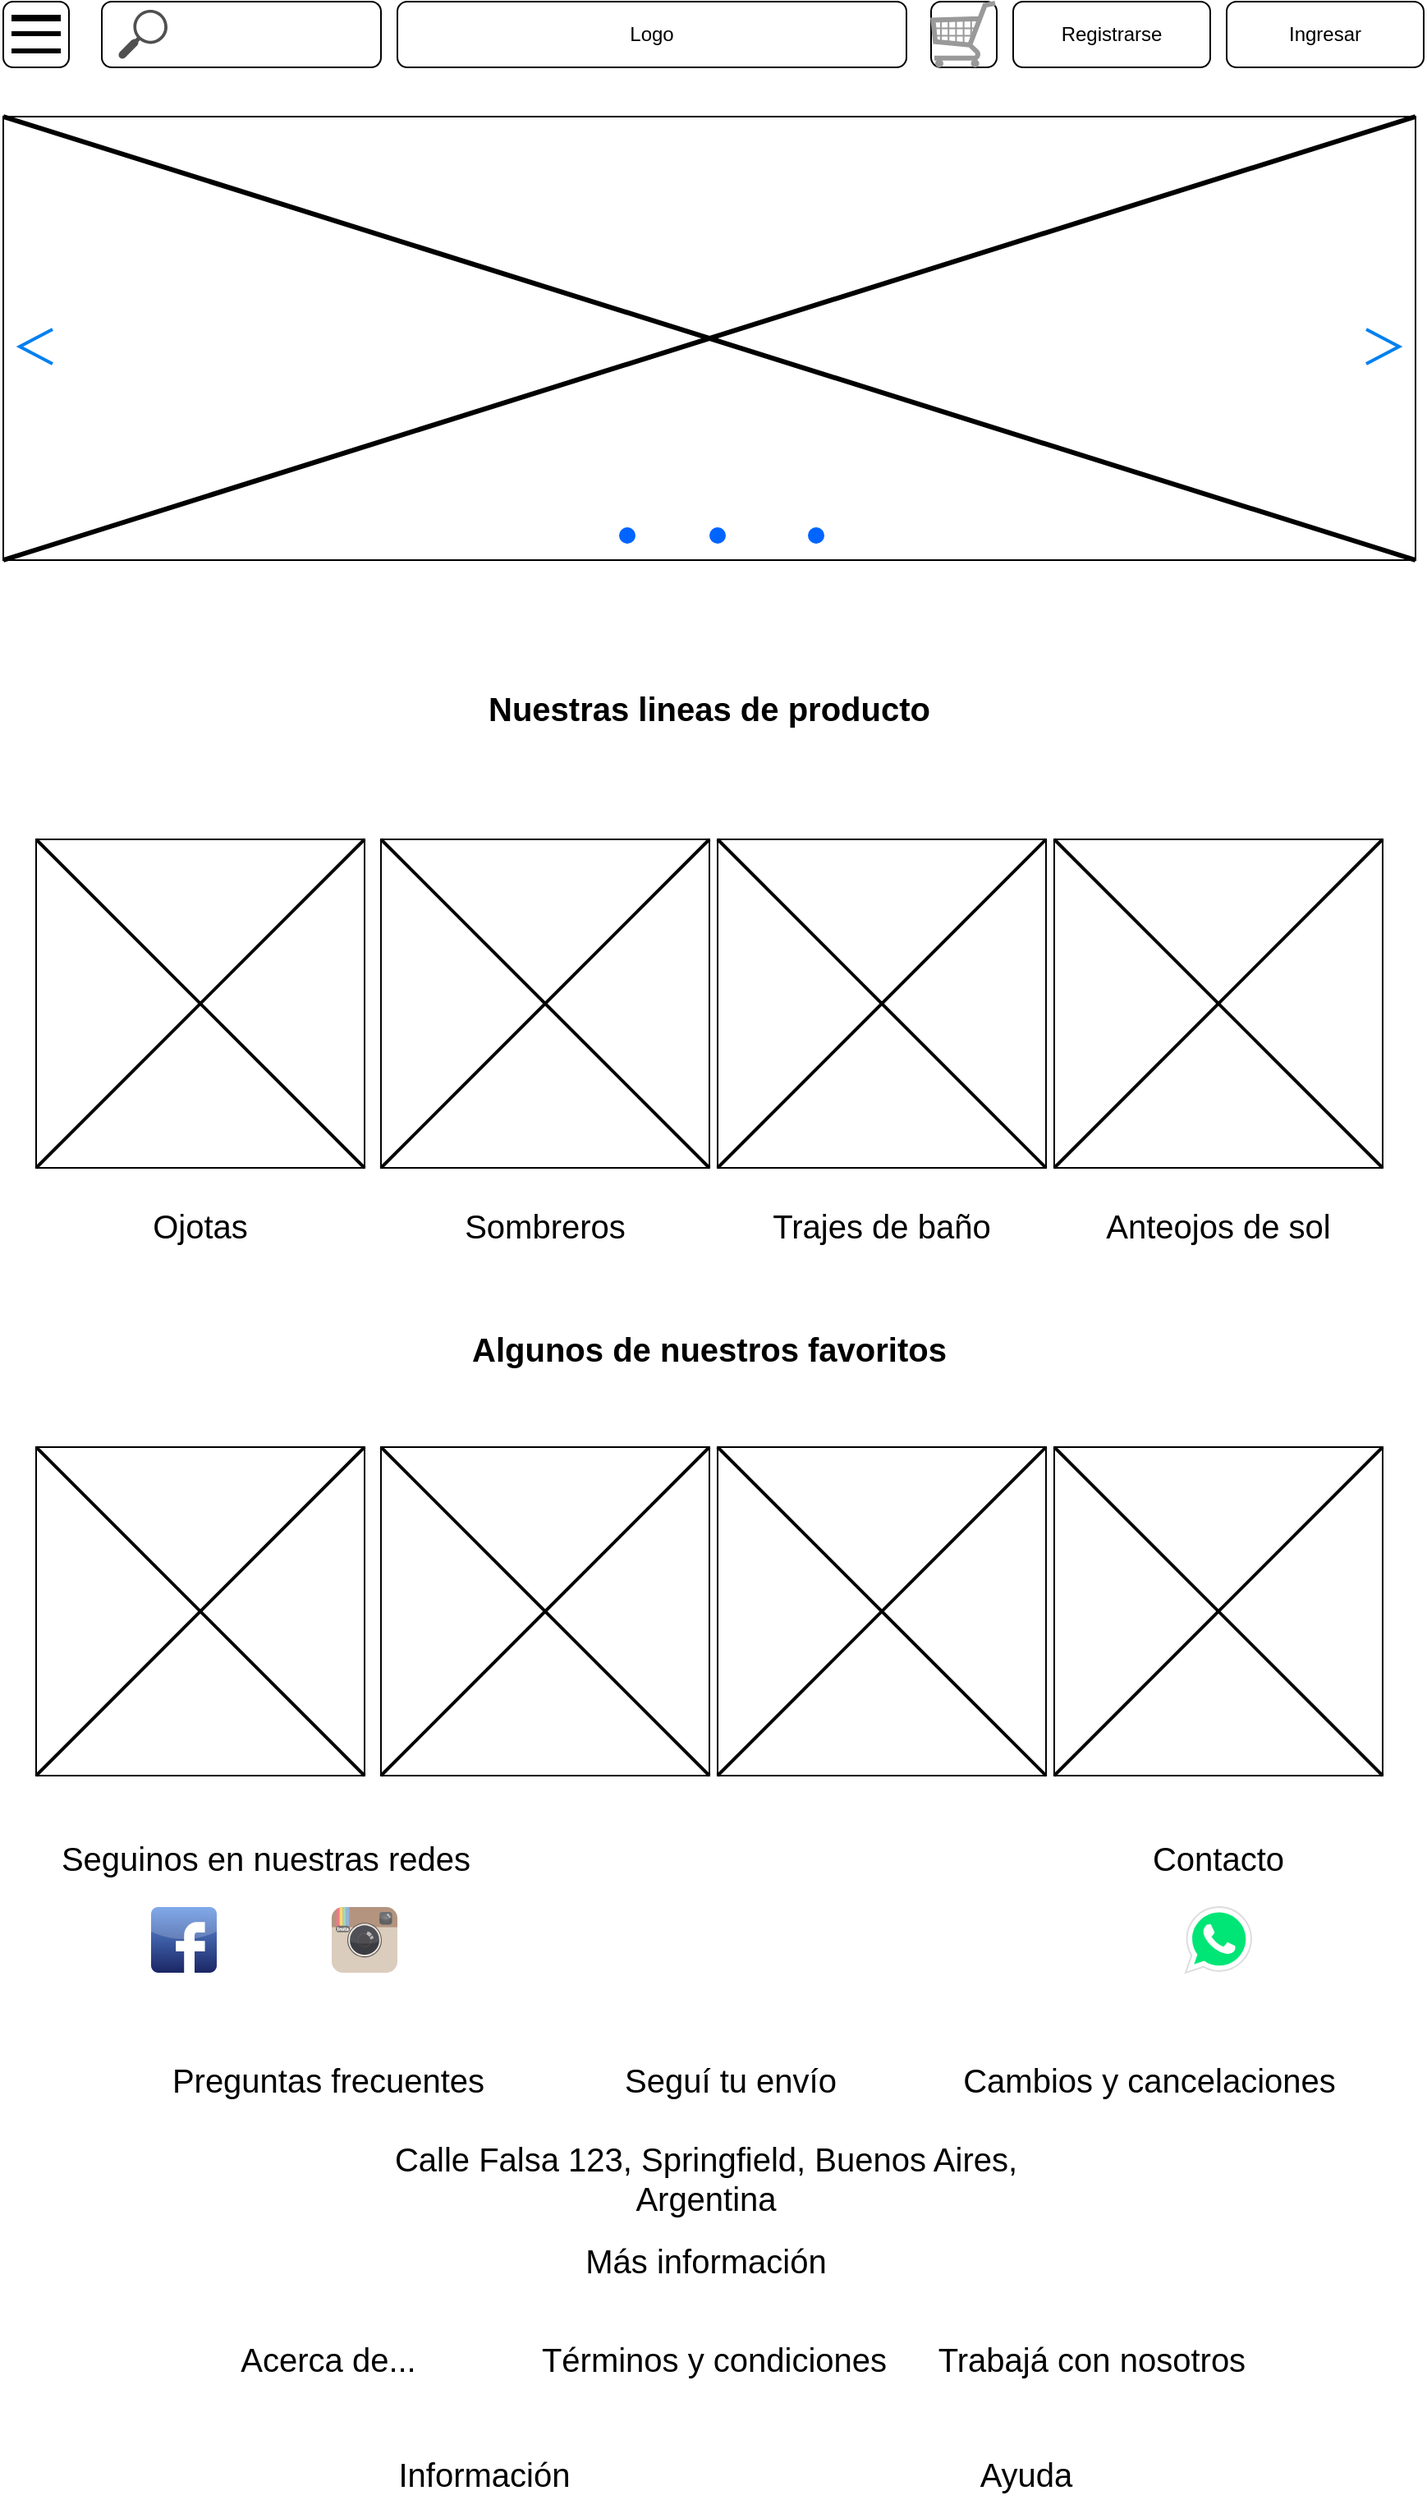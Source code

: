 <mxfile version="16.5.1" type="device" pages="5"><diagram id="6EdWkSSkSWjERADHg1wj" name="New_home"><mxGraphModel dx="2844" dy="1730" grid="1" gridSize="10" guides="1" tooltips="1" connect="1" arrows="1" fold="1" page="1" pageScale="1" pageWidth="900" pageHeight="1600" math="0" shadow="0"><root><mxCell id="aTR6F0CaMYTIMYF6nnjw-0"/><mxCell id="aTR6F0CaMYTIMYF6nnjw-1" parent="aTR6F0CaMYTIMYF6nnjw-0"/><mxCell id="5dyFO-3KDJ6ygin9vgqE-0" value="" style="rounded=1;whiteSpace=wrap;html=1;" vertex="1" parent="aTR6F0CaMYTIMYF6nnjw-1"><mxGeometry x="80" y="10" width="170" height="40" as="geometry"/></mxCell><mxCell id="5dyFO-3KDJ6ygin9vgqE-1" value="" style="rounded=1;whiteSpace=wrap;html=1;" vertex="1" parent="aTR6F0CaMYTIMYF6nnjw-1"><mxGeometry x="20" y="10" width="40" height="40" as="geometry"/></mxCell><mxCell id="5dyFO-3KDJ6ygin9vgqE-2" value="Logo" style="rounded=1;whiteSpace=wrap;html=1;" vertex="1" parent="aTR6F0CaMYTIMYF6nnjw-1"><mxGeometry x="260" y="10" width="310" height="40" as="geometry"/></mxCell><mxCell id="5dyFO-3KDJ6ygin9vgqE-3" value="Ingresar" style="rounded=1;whiteSpace=wrap;html=1;" vertex="1" parent="aTR6F0CaMYTIMYF6nnjw-1"><mxGeometry x="765" y="10" width="120" height="40" as="geometry"/></mxCell><mxCell id="5dyFO-3KDJ6ygin9vgqE-4" value="Registrarse" style="rounded=1;whiteSpace=wrap;html=1;" vertex="1" parent="aTR6F0CaMYTIMYF6nnjw-1"><mxGeometry x="635" y="10" width="120" height="40" as="geometry"/></mxCell><mxCell id="5dyFO-3KDJ6ygin9vgqE-5" value="" style="rounded=1;whiteSpace=wrap;html=1;" vertex="1" parent="aTR6F0CaMYTIMYF6nnjw-1"><mxGeometry x="585" y="10" width="40" height="40" as="geometry"/></mxCell><mxCell id="5dyFO-3KDJ6ygin9vgqE-6" value="" style="verticalLabelPosition=bottom;shadow=0;dashed=0;align=center;html=1;verticalAlign=top;strokeWidth=1;shape=mxgraph.mockup.misc.shoppingCart;strokeColor=#999999;" vertex="1" parent="aTR6F0CaMYTIMYF6nnjw-1"><mxGeometry x="585" y="10" width="40" height="40" as="geometry"/></mxCell><mxCell id="5dyFO-3KDJ6ygin9vgqE-7" value="" style="endArrow=none;html=1;rounded=0;strokeWidth=4;" edge="1" parent="aTR6F0CaMYTIMYF6nnjw-1"><mxGeometry width="50" height="50" relative="1" as="geometry"><mxPoint x="25" y="20" as="sourcePoint"/><mxPoint x="55" y="20" as="targetPoint"/></mxGeometry></mxCell><mxCell id="5dyFO-3KDJ6ygin9vgqE-8" value="" style="endArrow=none;html=1;rounded=0;strokeWidth=3;" edge="1" parent="aTR6F0CaMYTIMYF6nnjw-1"><mxGeometry width="50" height="50" relative="1" as="geometry"><mxPoint x="25" y="40" as="sourcePoint"/><mxPoint x="55" y="40" as="targetPoint"/><Array as="points"><mxPoint x="40" y="40"/></Array></mxGeometry></mxCell><mxCell id="5dyFO-3KDJ6ygin9vgqE-9" value="" style="sketch=0;pointerEvents=1;shadow=0;dashed=0;html=1;strokeColor=none;fillColor=#505050;labelPosition=center;verticalLabelPosition=bottom;verticalAlign=top;outlineConnect=0;align=center;shape=mxgraph.office.concepts.search;" vertex="1" parent="aTR6F0CaMYTIMYF6nnjw-1"><mxGeometry x="90" y="15" width="30" height="30" as="geometry"/></mxCell><mxCell id="5dyFO-3KDJ6ygin9vgqE-10" value="" style="endArrow=none;html=1;rounded=0;startArrow=none;" edge="1" parent="aTR6F0CaMYTIMYF6nnjw-1" source="5dyFO-3KDJ6ygin9vgqE-11"><mxGeometry width="50" height="50" relative="1" as="geometry"><mxPoint x="640" y="310" as="sourcePoint"/><mxPoint x="690" y="260" as="targetPoint"/></mxGeometry></mxCell><mxCell id="5dyFO-3KDJ6ygin9vgqE-11" value="" style="rounded=0;whiteSpace=wrap;html=1;" vertex="1" parent="aTR6F0CaMYTIMYF6nnjw-1"><mxGeometry x="20" y="80" width="860" height="270" as="geometry"/></mxCell><mxCell id="5dyFO-3KDJ6ygin9vgqE-12" value="" style="endArrow=none;html=1;rounded=0;strokeWidth=3;" edge="1" parent="aTR6F0CaMYTIMYF6nnjw-1"><mxGeometry width="50" height="50" relative="1" as="geometry"><mxPoint x="25" y="20" as="sourcePoint"/><mxPoint x="55" y="20" as="targetPoint"/></mxGeometry></mxCell><mxCell id="5dyFO-3KDJ6ygin9vgqE-13" value="" style="endArrow=none;html=1;rounded=0;strokeWidth=3;" edge="1" parent="aTR6F0CaMYTIMYF6nnjw-1"><mxGeometry width="50" height="50" relative="1" as="geometry"><mxPoint x="25" y="29.5" as="sourcePoint"/><mxPoint x="55" y="29.5" as="targetPoint"/></mxGeometry></mxCell><mxCell id="5dyFO-3KDJ6ygin9vgqE-14" value="" style="endArrow=none;html=1;rounded=0;strokeWidth=3;exitX=0;exitY=0;exitDx=0;exitDy=0;entryX=1;entryY=1;entryDx=0;entryDy=0;" edge="1" parent="aTR6F0CaMYTIMYF6nnjw-1" source="5dyFO-3KDJ6ygin9vgqE-11" target="5dyFO-3KDJ6ygin9vgqE-11"><mxGeometry width="50" height="50" relative="1" as="geometry"><mxPoint x="130" y="170" as="sourcePoint"/><mxPoint x="180" y="120" as="targetPoint"/></mxGeometry></mxCell><mxCell id="5dyFO-3KDJ6ygin9vgqE-15" value="" style="endArrow=none;html=1;rounded=0;strokeWidth=3;exitX=0;exitY=1;exitDx=0;exitDy=0;entryX=1;entryY=0;entryDx=0;entryDy=0;" edge="1" parent="aTR6F0CaMYTIMYF6nnjw-1" source="5dyFO-3KDJ6ygin9vgqE-11" target="5dyFO-3KDJ6ygin9vgqE-11"><mxGeometry width="50" height="50" relative="1" as="geometry"><mxPoint x="30.0" y="90" as="sourcePoint"/><mxPoint x="1340.0" y="300" as="targetPoint"/></mxGeometry></mxCell><mxCell id="5dyFO-3KDJ6ygin9vgqE-16" value="" style="shape=ellipse;fillColor=#0065FF;strokeColor=none;html=1;sketch=0;" vertex="1" parent="aTR6F0CaMYTIMYF6nnjw-1"><mxGeometry x="395" y="330" width="10" height="10" as="geometry"/></mxCell><mxCell id="5dyFO-3KDJ6ygin9vgqE-17" value="" style="shape=ellipse;fillColor=#0065FF;strokeColor=none;html=1;sketch=0;" vertex="1" parent="aTR6F0CaMYTIMYF6nnjw-1"><mxGeometry x="450" y="330" width="10" height="10" as="geometry"/></mxCell><mxCell id="5dyFO-3KDJ6ygin9vgqE-18" value="" style="shape=ellipse;fillColor=#0065FF;strokeColor=none;html=1;sketch=0;" vertex="1" parent="aTR6F0CaMYTIMYF6nnjw-1"><mxGeometry x="510" y="330" width="10" height="10" as="geometry"/></mxCell><mxCell id="5dyFO-3KDJ6ygin9vgqE-19" value="" style="html=1;verticalLabelPosition=bottom;labelBackgroundColor=#ffffff;verticalAlign=top;shadow=0;dashed=0;strokeWidth=2;shape=mxgraph.ios7.misc.left;strokeColor=#0080f0;" vertex="1" parent="aTR6F0CaMYTIMYF6nnjw-1"><mxGeometry x="30" y="209.5" width="20" height="21" as="geometry"/></mxCell><mxCell id="5dyFO-3KDJ6ygin9vgqE-20" value="" style="html=1;verticalLabelPosition=bottom;labelBackgroundColor=#ffffff;verticalAlign=top;shadow=0;dashed=0;strokeWidth=2;shape=mxgraph.ios7.misc.left;strokeColor=#0080f0;direction=west;" vertex="1" parent="aTR6F0CaMYTIMYF6nnjw-1"><mxGeometry x="850" y="209.5" width="20" height="21" as="geometry"/></mxCell><mxCell id="5dyFO-3KDJ6ygin9vgqE-33" value="" style="dashed=0;outlineConnect=0;html=1;align=center;labelPosition=center;verticalLabelPosition=bottom;verticalAlign=top;shape=mxgraph.webicons.facebook;fillColor=#6294E4;gradientColor=#1A2665" vertex="1" parent="aTR6F0CaMYTIMYF6nnjw-1"><mxGeometry x="110" y="1170" width="40" height="40" as="geometry"/></mxCell><mxCell id="5dyFO-3KDJ6ygin9vgqE-34" value="" style="dashed=0;outlineConnect=0;html=1;align=center;labelPosition=center;verticalLabelPosition=bottom;verticalAlign=top;shape=mxgraph.weblogos.instagram;fillColor=#6FC0E4;gradientColor=#1E305B" vertex="1" parent="aTR6F0CaMYTIMYF6nnjw-1"><mxGeometry x="220" y="1170" width="40" height="40" as="geometry"/></mxCell><mxCell id="5dyFO-3KDJ6ygin9vgqE-35" value="" style="dashed=0;outlineConnect=0;html=1;align=center;labelPosition=center;verticalLabelPosition=bottom;verticalAlign=top;shape=mxgraph.weblogos.whatsapp;fillColor=#00E676;strokeColor=#dddddd" vertex="1" parent="aTR6F0CaMYTIMYF6nnjw-1"><mxGeometry x="740" y="1170" width="40" height="40" as="geometry"/></mxCell><mxCell id="5dyFO-3KDJ6ygin9vgqE-36" value="Seguinos en nuestras redes" style="text;html=1;strokeColor=none;fillColor=none;align=center;verticalAlign=middle;whiteSpace=wrap;rounded=0;fontSize=20;" vertex="1" parent="aTR6F0CaMYTIMYF6nnjw-1"><mxGeometry x="50" y="1120" width="260" height="40" as="geometry"/></mxCell><mxCell id="5dyFO-3KDJ6ygin9vgqE-37" value="Preguntas frecuentes" style="text;html=1;strokeColor=none;fillColor=none;align=center;verticalAlign=middle;whiteSpace=wrap;rounded=0;fontSize=20;" vertex="1" parent="aTR6F0CaMYTIMYF6nnjw-1"><mxGeometry x="103" y="1260" width="230" height="30" as="geometry"/></mxCell><mxCell id="5dyFO-3KDJ6ygin9vgqE-38" value="Seguí tu envío" style="text;html=1;strokeColor=none;fillColor=none;align=center;verticalAlign=middle;whiteSpace=wrap;rounded=0;fontSize=20;" vertex="1" parent="aTR6F0CaMYTIMYF6nnjw-1"><mxGeometry x="383" y="1260" width="160" height="30" as="geometry"/></mxCell><mxCell id="5dyFO-3KDJ6ygin9vgqE-39" value="Cambios y cancelaciones" style="text;html=1;strokeColor=none;fillColor=none;align=center;verticalAlign=middle;whiteSpace=wrap;rounded=0;fontSize=20;" vertex="1" parent="aTR6F0CaMYTIMYF6nnjw-1"><mxGeometry x="568" y="1260" width="300" height="30" as="geometry"/></mxCell><mxCell id="5dyFO-3KDJ6ygin9vgqE-40" value="Contacto" style="text;html=1;strokeColor=none;fillColor=none;align=center;verticalAlign=middle;whiteSpace=wrap;rounded=0;fontSize=20;" vertex="1" parent="aTR6F0CaMYTIMYF6nnjw-1"><mxGeometry x="700" y="1125" width="120" height="30" as="geometry"/></mxCell><mxCell id="5dyFO-3KDJ6ygin9vgqE-41" value="Calle Falsa 123, Springfield, Buenos Aires, Argentina" style="text;html=1;strokeColor=none;fillColor=none;align=center;verticalAlign=middle;whiteSpace=wrap;rounded=0;fontSize=20;" vertex="1" parent="aTR6F0CaMYTIMYF6nnjw-1"><mxGeometry x="238" y="1310" width="420" height="50" as="geometry"/></mxCell><mxCell id="5dyFO-3KDJ6ygin9vgqE-42" value="Acerca de..." style="text;html=1;strokeColor=none;fillColor=none;align=center;verticalAlign=middle;whiteSpace=wrap;rounded=0;fontSize=20;" vertex="1" parent="aTR6F0CaMYTIMYF6nnjw-1"><mxGeometry x="103" y="1430" width="230" height="30" as="geometry"/></mxCell><mxCell id="5dyFO-3KDJ6ygin9vgqE-43" value="Términos y condiciones" style="text;html=1;strokeColor=none;fillColor=none;align=center;verticalAlign=middle;whiteSpace=wrap;rounded=0;fontSize=20;" vertex="1" parent="aTR6F0CaMYTIMYF6nnjw-1"><mxGeometry x="338" y="1430" width="230" height="30" as="geometry"/></mxCell><mxCell id="5dyFO-3KDJ6ygin9vgqE-44" value="Trabajá con nosotros" style="text;html=1;strokeColor=none;fillColor=none;align=center;verticalAlign=middle;whiteSpace=wrap;rounded=0;fontSize=20;" vertex="1" parent="aTR6F0CaMYTIMYF6nnjw-1"><mxGeometry x="568" y="1430" width="230" height="30" as="geometry"/></mxCell><mxCell id="5dyFO-3KDJ6ygin9vgqE-45" value="Información" style="text;html=1;strokeColor=none;fillColor=none;align=center;verticalAlign=middle;whiteSpace=wrap;rounded=0;fontSize=20;" vertex="1" parent="aTR6F0CaMYTIMYF6nnjw-1"><mxGeometry x="198" y="1500" width="230" height="30" as="geometry"/></mxCell><mxCell id="5dyFO-3KDJ6ygin9vgqE-46" value="Ayuda" style="text;html=1;strokeColor=none;fillColor=none;align=center;verticalAlign=middle;whiteSpace=wrap;rounded=0;fontSize=20;" vertex="1" parent="aTR6F0CaMYTIMYF6nnjw-1"><mxGeometry x="528" y="1500" width="230" height="30" as="geometry"/></mxCell><mxCell id="5dyFO-3KDJ6ygin9vgqE-47" value="Más información" style="text;html=1;strokeColor=none;fillColor=none;align=center;verticalAlign=middle;whiteSpace=wrap;rounded=0;fontSize=20;" vertex="1" parent="aTR6F0CaMYTIMYF6nnjw-1"><mxGeometry x="353" y="1370" width="190" height="30" as="geometry"/></mxCell><mxCell id="5dyFO-3KDJ6ygin9vgqE-48" value="&lt;b&gt;Nuestras lineas de producto&lt;/b&gt;" style="text;html=1;strokeColor=none;fillColor=none;align=center;verticalAlign=middle;whiteSpace=wrap;rounded=0;fontSize=20;" vertex="1" parent="aTR6F0CaMYTIMYF6nnjw-1"><mxGeometry x="170" y="410" width="560" height="60" as="geometry"/></mxCell><mxCell id="5dyFO-3KDJ6ygin9vgqE-49" value="&lt;b&gt;Algunos de nuestros favoritos&lt;/b&gt;" style="text;html=1;strokeColor=none;fillColor=none;align=center;verticalAlign=middle;whiteSpace=wrap;rounded=0;fontSize=20;" vertex="1" parent="aTR6F0CaMYTIMYF6nnjw-1"><mxGeometry x="170" y="800" width="560" height="60" as="geometry"/></mxCell><mxCell id="5dyFO-3KDJ6ygin9vgqE-62" value="Ojotas" style="text;html=1;strokeColor=none;fillColor=none;align=center;verticalAlign=middle;whiteSpace=wrap;rounded=0;fontSize=20;" vertex="1" parent="aTR6F0CaMYTIMYF6nnjw-1"><mxGeometry x="110" y="740" width="60" height="30" as="geometry"/></mxCell><mxCell id="5dyFO-3KDJ6ygin9vgqE-63" value="Sombreros" style="text;html=1;strokeColor=none;fillColor=none;align=center;verticalAlign=middle;whiteSpace=wrap;rounded=0;fontSize=20;" vertex="1" parent="aTR6F0CaMYTIMYF6nnjw-1"><mxGeometry x="280" y="740" width="140" height="30" as="geometry"/></mxCell><mxCell id="5dyFO-3KDJ6ygin9vgqE-64" value="Trajes de baño" style="text;html=1;strokeColor=none;fillColor=none;align=center;verticalAlign=middle;whiteSpace=wrap;rounded=0;fontSize=20;" vertex="1" parent="aTR6F0CaMYTIMYF6nnjw-1"><mxGeometry x="465" y="740" width="180" height="30" as="geometry"/></mxCell><mxCell id="5dyFO-3KDJ6ygin9vgqE-65" value="Anteojos de sol" style="text;html=1;strokeColor=none;fillColor=none;align=center;verticalAlign=middle;whiteSpace=wrap;rounded=0;fontSize=20;" vertex="1" parent="aTR6F0CaMYTIMYF6nnjw-1"><mxGeometry x="660" y="740" width="200" height="30" as="geometry"/></mxCell><mxCell id="5dyFO-3KDJ6ygin9vgqE-71" value="" style="rounded=0;whiteSpace=wrap;html=1;" vertex="1" parent="aTR6F0CaMYTIMYF6nnjw-1"><mxGeometry x="660" y="520" width="200" height="200" as="geometry"/></mxCell><mxCell id="5dyFO-3KDJ6ygin9vgqE-73" value="" style="endArrow=none;html=1;rounded=0;exitX=0;exitY=0;exitDx=0;exitDy=0;entryX=1;entryY=1;entryDx=0;entryDy=0;strokeWidth=2;" edge="1" parent="aTR6F0CaMYTIMYF6nnjw-1" source="5dyFO-3KDJ6ygin9vgqE-71" target="5dyFO-3KDJ6ygin9vgqE-71"><mxGeometry width="50" height="50" relative="1" as="geometry"><mxPoint x="730" y="830" as="sourcePoint"/><mxPoint x="780" y="780" as="targetPoint"/></mxGeometry></mxCell><mxCell id="5dyFO-3KDJ6ygin9vgqE-74" value="" style="endArrow=none;html=1;rounded=0;exitX=0;exitY=1;exitDx=0;exitDy=0;entryX=1;entryY=0;entryDx=0;entryDy=0;strokeWidth=2;" edge="1" parent="aTR6F0CaMYTIMYF6nnjw-1" source="5dyFO-3KDJ6ygin9vgqE-71" target="5dyFO-3KDJ6ygin9vgqE-71"><mxGeometry width="50" height="50" relative="1" as="geometry"><mxPoint x="670" y="530.0" as="sourcePoint"/><mxPoint x="870" y="730.0" as="targetPoint"/></mxGeometry></mxCell><mxCell id="5dyFO-3KDJ6ygin9vgqE-75" value="" style="rounded=0;whiteSpace=wrap;html=1;" vertex="1" parent="aTR6F0CaMYTIMYF6nnjw-1"><mxGeometry x="455" y="520" width="200" height="200" as="geometry"/></mxCell><mxCell id="5dyFO-3KDJ6ygin9vgqE-76" value="" style="endArrow=none;html=1;rounded=0;exitX=0;exitY=0;exitDx=0;exitDy=0;entryX=1;entryY=1;entryDx=0;entryDy=0;strokeWidth=2;" edge="1" parent="aTR6F0CaMYTIMYF6nnjw-1" source="5dyFO-3KDJ6ygin9vgqE-75" target="5dyFO-3KDJ6ygin9vgqE-75"><mxGeometry width="50" height="50" relative="1" as="geometry"><mxPoint x="525" y="830" as="sourcePoint"/><mxPoint x="575" y="780" as="targetPoint"/></mxGeometry></mxCell><mxCell id="5dyFO-3KDJ6ygin9vgqE-77" value="" style="endArrow=none;html=1;rounded=0;exitX=0;exitY=1;exitDx=0;exitDy=0;entryX=1;entryY=0;entryDx=0;entryDy=0;strokeWidth=2;" edge="1" parent="aTR6F0CaMYTIMYF6nnjw-1" source="5dyFO-3KDJ6ygin9vgqE-75" target="5dyFO-3KDJ6ygin9vgqE-75"><mxGeometry width="50" height="50" relative="1" as="geometry"><mxPoint x="465" y="530.0" as="sourcePoint"/><mxPoint x="665" y="730.0" as="targetPoint"/></mxGeometry></mxCell><mxCell id="5dyFO-3KDJ6ygin9vgqE-78" value="" style="rounded=0;whiteSpace=wrap;html=1;" vertex="1" parent="aTR6F0CaMYTIMYF6nnjw-1"><mxGeometry x="250" y="520" width="200" height="200" as="geometry"/></mxCell><mxCell id="5dyFO-3KDJ6ygin9vgqE-79" value="" style="endArrow=none;html=1;rounded=0;exitX=0;exitY=0;exitDx=0;exitDy=0;entryX=1;entryY=1;entryDx=0;entryDy=0;strokeWidth=2;" edge="1" parent="aTR6F0CaMYTIMYF6nnjw-1" source="5dyFO-3KDJ6ygin9vgqE-78" target="5dyFO-3KDJ6ygin9vgqE-78"><mxGeometry width="50" height="50" relative="1" as="geometry"><mxPoint x="320" y="830" as="sourcePoint"/><mxPoint x="370" y="780" as="targetPoint"/></mxGeometry></mxCell><mxCell id="5dyFO-3KDJ6ygin9vgqE-80" value="" style="endArrow=none;html=1;rounded=0;exitX=0;exitY=1;exitDx=0;exitDy=0;entryX=1;entryY=0;entryDx=0;entryDy=0;strokeWidth=2;" edge="1" parent="aTR6F0CaMYTIMYF6nnjw-1" source="5dyFO-3KDJ6ygin9vgqE-78" target="5dyFO-3KDJ6ygin9vgqE-78"><mxGeometry width="50" height="50" relative="1" as="geometry"><mxPoint x="260" y="530.0" as="sourcePoint"/><mxPoint x="460" y="730.0" as="targetPoint"/></mxGeometry></mxCell><mxCell id="5dyFO-3KDJ6ygin9vgqE-81" value="" style="rounded=0;whiteSpace=wrap;html=1;" vertex="1" parent="aTR6F0CaMYTIMYF6nnjw-1"><mxGeometry x="40" y="520" width="200" height="200" as="geometry"/></mxCell><mxCell id="5dyFO-3KDJ6ygin9vgqE-82" value="" style="endArrow=none;html=1;rounded=0;exitX=0;exitY=0;exitDx=0;exitDy=0;entryX=1;entryY=1;entryDx=0;entryDy=0;strokeWidth=2;" edge="1" parent="aTR6F0CaMYTIMYF6nnjw-1" source="5dyFO-3KDJ6ygin9vgqE-81" target="5dyFO-3KDJ6ygin9vgqE-81"><mxGeometry width="50" height="50" relative="1" as="geometry"><mxPoint x="110" y="830" as="sourcePoint"/><mxPoint x="160" y="780" as="targetPoint"/></mxGeometry></mxCell><mxCell id="5dyFO-3KDJ6ygin9vgqE-83" value="" style="endArrow=none;html=1;rounded=0;exitX=0;exitY=1;exitDx=0;exitDy=0;entryX=1;entryY=0;entryDx=0;entryDy=0;strokeWidth=2;" edge="1" parent="aTR6F0CaMYTIMYF6nnjw-1" source="5dyFO-3KDJ6ygin9vgqE-81" target="5dyFO-3KDJ6ygin9vgqE-81"><mxGeometry width="50" height="50" relative="1" as="geometry"><mxPoint x="50" y="530.0" as="sourcePoint"/><mxPoint x="250" y="730.0" as="targetPoint"/></mxGeometry></mxCell><mxCell id="5dyFO-3KDJ6ygin9vgqE-85" value="" style="rounded=0;whiteSpace=wrap;html=1;" vertex="1" parent="aTR6F0CaMYTIMYF6nnjw-1"><mxGeometry x="660" y="890" width="200" height="200" as="geometry"/></mxCell><mxCell id="5dyFO-3KDJ6ygin9vgqE-86" value="" style="endArrow=none;html=1;rounded=0;exitX=0;exitY=0;exitDx=0;exitDy=0;entryX=1;entryY=1;entryDx=0;entryDy=0;strokeWidth=2;" edge="1" parent="aTR6F0CaMYTIMYF6nnjw-1" source="5dyFO-3KDJ6ygin9vgqE-85" target="5dyFO-3KDJ6ygin9vgqE-85"><mxGeometry width="50" height="50" relative="1" as="geometry"><mxPoint x="730" y="1200" as="sourcePoint"/><mxPoint x="780" y="1150" as="targetPoint"/></mxGeometry></mxCell><mxCell id="5dyFO-3KDJ6ygin9vgqE-87" value="" style="endArrow=none;html=1;rounded=0;exitX=0;exitY=1;exitDx=0;exitDy=0;entryX=1;entryY=0;entryDx=0;entryDy=0;strokeWidth=2;" edge="1" parent="aTR6F0CaMYTIMYF6nnjw-1" source="5dyFO-3KDJ6ygin9vgqE-85" target="5dyFO-3KDJ6ygin9vgqE-85"><mxGeometry width="50" height="50" relative="1" as="geometry"><mxPoint x="670" y="900.0" as="sourcePoint"/><mxPoint x="870" y="1100.0" as="targetPoint"/></mxGeometry></mxCell><mxCell id="5dyFO-3KDJ6ygin9vgqE-88" value="" style="rounded=0;whiteSpace=wrap;html=1;" vertex="1" parent="aTR6F0CaMYTIMYF6nnjw-1"><mxGeometry x="455" y="890" width="200" height="200" as="geometry"/></mxCell><mxCell id="5dyFO-3KDJ6ygin9vgqE-89" value="" style="endArrow=none;html=1;rounded=0;exitX=0;exitY=0;exitDx=0;exitDy=0;entryX=1;entryY=1;entryDx=0;entryDy=0;strokeWidth=2;" edge="1" parent="aTR6F0CaMYTIMYF6nnjw-1" source="5dyFO-3KDJ6ygin9vgqE-88" target="5dyFO-3KDJ6ygin9vgqE-88"><mxGeometry width="50" height="50" relative="1" as="geometry"><mxPoint x="525" y="1200" as="sourcePoint"/><mxPoint x="575" y="1150" as="targetPoint"/></mxGeometry></mxCell><mxCell id="5dyFO-3KDJ6ygin9vgqE-90" value="" style="endArrow=none;html=1;rounded=0;exitX=0;exitY=1;exitDx=0;exitDy=0;entryX=1;entryY=0;entryDx=0;entryDy=0;strokeWidth=2;" edge="1" parent="aTR6F0CaMYTIMYF6nnjw-1" source="5dyFO-3KDJ6ygin9vgqE-88" target="5dyFO-3KDJ6ygin9vgqE-88"><mxGeometry width="50" height="50" relative="1" as="geometry"><mxPoint x="465" y="900.0" as="sourcePoint"/><mxPoint x="665" y="1100.0" as="targetPoint"/></mxGeometry></mxCell><mxCell id="5dyFO-3KDJ6ygin9vgqE-91" value="" style="rounded=0;whiteSpace=wrap;html=1;" vertex="1" parent="aTR6F0CaMYTIMYF6nnjw-1"><mxGeometry x="250" y="890" width="200" height="200" as="geometry"/></mxCell><mxCell id="5dyFO-3KDJ6ygin9vgqE-92" value="" style="endArrow=none;html=1;rounded=0;exitX=0;exitY=0;exitDx=0;exitDy=0;entryX=1;entryY=1;entryDx=0;entryDy=0;strokeWidth=2;" edge="1" parent="aTR6F0CaMYTIMYF6nnjw-1" source="5dyFO-3KDJ6ygin9vgqE-91" target="5dyFO-3KDJ6ygin9vgqE-91"><mxGeometry width="50" height="50" relative="1" as="geometry"><mxPoint x="320" y="1200" as="sourcePoint"/><mxPoint x="370" y="1150" as="targetPoint"/></mxGeometry></mxCell><mxCell id="5dyFO-3KDJ6ygin9vgqE-93" value="" style="endArrow=none;html=1;rounded=0;exitX=0;exitY=1;exitDx=0;exitDy=0;entryX=1;entryY=0;entryDx=0;entryDy=0;strokeWidth=2;" edge="1" parent="aTR6F0CaMYTIMYF6nnjw-1" source="5dyFO-3KDJ6ygin9vgqE-91" target="5dyFO-3KDJ6ygin9vgqE-91"><mxGeometry width="50" height="50" relative="1" as="geometry"><mxPoint x="260" y="900.0" as="sourcePoint"/><mxPoint x="460" y="1100.0" as="targetPoint"/></mxGeometry></mxCell><mxCell id="5dyFO-3KDJ6ygin9vgqE-94" value="" style="rounded=0;whiteSpace=wrap;html=1;" vertex="1" parent="aTR6F0CaMYTIMYF6nnjw-1"><mxGeometry x="40" y="890" width="200" height="200" as="geometry"/></mxCell><mxCell id="5dyFO-3KDJ6ygin9vgqE-95" value="" style="endArrow=none;html=1;rounded=0;exitX=0;exitY=0;exitDx=0;exitDy=0;entryX=1;entryY=1;entryDx=0;entryDy=0;strokeWidth=2;" edge="1" parent="aTR6F0CaMYTIMYF6nnjw-1" source="5dyFO-3KDJ6ygin9vgqE-94" target="5dyFO-3KDJ6ygin9vgqE-94"><mxGeometry width="50" height="50" relative="1" as="geometry"><mxPoint x="110" y="1200" as="sourcePoint"/><mxPoint x="160" y="1150" as="targetPoint"/></mxGeometry></mxCell><mxCell id="5dyFO-3KDJ6ygin9vgqE-96" value="" style="endArrow=none;html=1;rounded=0;exitX=0;exitY=1;exitDx=0;exitDy=0;entryX=1;entryY=0;entryDx=0;entryDy=0;strokeWidth=2;" edge="1" parent="aTR6F0CaMYTIMYF6nnjw-1" source="5dyFO-3KDJ6ygin9vgqE-94" target="5dyFO-3KDJ6ygin9vgqE-94"><mxGeometry width="50" height="50" relative="1" as="geometry"><mxPoint x="50" y="900.0" as="sourcePoint"/><mxPoint x="250" y="1100.0" as="targetPoint"/></mxGeometry></mxCell></root></mxGraphModel></diagram><diagram id="jQHfdHYirhTjbK34qL9N" name="Carrito_de_compras"><mxGraphModel dx="2031" dy="1236" grid="1" gridSize="10" guides="1" tooltips="1" connect="1" arrows="1" fold="1" page="1" pageScale="1" pageWidth="900" pageHeight="1600" math="0" shadow="0"><root><mxCell id="Gdx7xdj2JqVYS9ET3-Nl-0"/><mxCell id="Gdx7xdj2JqVYS9ET3-Nl-1" parent="Gdx7xdj2JqVYS9ET3-Nl-0"/><mxCell id="l96xVleofi1FOPIn2pMG-0" value="" style="rounded=1;whiteSpace=wrap;html=1;" vertex="1" parent="Gdx7xdj2JqVYS9ET3-Nl-1"><mxGeometry x="80" y="10" width="170" height="40" as="geometry"/></mxCell><mxCell id="l96xVleofi1FOPIn2pMG-1" value="" style="rounded=1;whiteSpace=wrap;html=1;" vertex="1" parent="Gdx7xdj2JqVYS9ET3-Nl-1"><mxGeometry x="20" y="10" width="40" height="40" as="geometry"/></mxCell><mxCell id="l96xVleofi1FOPIn2pMG-2" value="Logo" style="rounded=1;whiteSpace=wrap;html=1;" vertex="1" parent="Gdx7xdj2JqVYS9ET3-Nl-1"><mxGeometry x="260" y="10" width="310" height="40" as="geometry"/></mxCell><mxCell id="l96xVleofi1FOPIn2pMG-3" value="Ingresar" style="rounded=1;whiteSpace=wrap;html=1;" vertex="1" parent="Gdx7xdj2JqVYS9ET3-Nl-1"><mxGeometry x="765" y="10" width="120" height="40" as="geometry"/></mxCell><mxCell id="l96xVleofi1FOPIn2pMG-4" value="Registrarse" style="rounded=1;whiteSpace=wrap;html=1;" vertex="1" parent="Gdx7xdj2JqVYS9ET3-Nl-1"><mxGeometry x="635" y="10" width="120" height="40" as="geometry"/></mxCell><mxCell id="l96xVleofi1FOPIn2pMG-5" value="" style="rounded=1;whiteSpace=wrap;html=1;" vertex="1" parent="Gdx7xdj2JqVYS9ET3-Nl-1"><mxGeometry x="585" y="10" width="40" height="40" as="geometry"/></mxCell><mxCell id="l96xVleofi1FOPIn2pMG-6" value="" style="verticalLabelPosition=bottom;shadow=0;dashed=0;align=center;html=1;verticalAlign=top;strokeWidth=1;shape=mxgraph.mockup.misc.shoppingCart;strokeColor=#999999;" vertex="1" parent="Gdx7xdj2JqVYS9ET3-Nl-1"><mxGeometry x="585" y="10" width="40" height="40" as="geometry"/></mxCell><mxCell id="l96xVleofi1FOPIn2pMG-7" value="" style="endArrow=none;html=1;rounded=0;strokeWidth=4;" edge="1" parent="Gdx7xdj2JqVYS9ET3-Nl-1"><mxGeometry width="50" height="50" relative="1" as="geometry"><mxPoint x="25" y="20" as="sourcePoint"/><mxPoint x="55" y="20" as="targetPoint"/></mxGeometry></mxCell><mxCell id="l96xVleofi1FOPIn2pMG-8" value="" style="endArrow=none;html=1;rounded=0;strokeWidth=3;" edge="1" parent="Gdx7xdj2JqVYS9ET3-Nl-1"><mxGeometry width="50" height="50" relative="1" as="geometry"><mxPoint x="25" y="40" as="sourcePoint"/><mxPoint x="55" y="40" as="targetPoint"/><Array as="points"><mxPoint x="40" y="40"/></Array></mxGeometry></mxCell><mxCell id="l96xVleofi1FOPIn2pMG-9" value="" style="sketch=0;pointerEvents=1;shadow=0;dashed=0;html=1;strokeColor=none;fillColor=#505050;labelPosition=center;verticalLabelPosition=bottom;verticalAlign=top;outlineConnect=0;align=center;shape=mxgraph.office.concepts.search;" vertex="1" parent="Gdx7xdj2JqVYS9ET3-Nl-1"><mxGeometry x="90" y="15" width="30" height="30" as="geometry"/></mxCell><mxCell id="l96xVleofi1FOPIn2pMG-10" value="" style="endArrow=none;html=1;rounded=0;strokeWidth=3;" edge="1" parent="Gdx7xdj2JqVYS9ET3-Nl-1"><mxGeometry width="50" height="50" relative="1" as="geometry"><mxPoint x="25" y="20" as="sourcePoint"/><mxPoint x="55" y="20" as="targetPoint"/></mxGeometry></mxCell><mxCell id="l96xVleofi1FOPIn2pMG-11" value="" style="endArrow=none;html=1;rounded=0;strokeWidth=3;" edge="1" parent="Gdx7xdj2JqVYS9ET3-Nl-1"><mxGeometry width="50" height="50" relative="1" as="geometry"><mxPoint x="25" y="29.5" as="sourcePoint"/><mxPoint x="55" y="29.5" as="targetPoint"/></mxGeometry></mxCell><mxCell id="mYsgV76MWjuQXD2CepHy-0" value="" style="rounded=0;whiteSpace=wrap;html=1;" vertex="1" parent="Gdx7xdj2JqVYS9ET3-Nl-1"><mxGeometry x="60" y="120" width="200" height="200" as="geometry"/></mxCell><mxCell id="mYsgV76MWjuQXD2CepHy-1" value="" style="endArrow=none;html=1;rounded=0;strokeWidth=2;entryX=1;entryY=1;entryDx=0;entryDy=0;exitX=0;exitY=0;exitDx=0;exitDy=0;" edge="1" parent="Gdx7xdj2JqVYS9ET3-Nl-1" source="mYsgV76MWjuQXD2CepHy-0" target="mYsgV76MWjuQXD2CepHy-0"><mxGeometry width="50" height="50" relative="1" as="geometry"><mxPoint x="165" y="290" as="sourcePoint"/><mxPoint x="215" y="240" as="targetPoint"/></mxGeometry></mxCell><mxCell id="mYsgV76MWjuQXD2CepHy-2" value="" style="endArrow=none;html=1;rounded=0;strokeWidth=2;entryX=1;entryY=0;entryDx=0;entryDy=0;" edge="1" parent="Gdx7xdj2JqVYS9ET3-Nl-1" target="mYsgV76MWjuQXD2CepHy-0"><mxGeometry width="50" height="50" relative="1" as="geometry"><mxPoint x="60" y="320" as="sourcePoint"/><mxPoint x="110" y="270" as="targetPoint"/></mxGeometry></mxCell><mxCell id="mYsgV76MWjuQXD2CepHy-3" value="&lt;h1&gt;&lt;span&gt;Nombre producto&lt;/span&gt;&lt;/h1&gt;&lt;h1&gt;&lt;span style=&quot;font-size: 12px ; font-weight: normal&quot;&gt;Lorem ipsum dolor sit amet, consectetur adipisicing elit, sed do eiusmod tempor incididunt ut labore et dolore magna aliqua.&lt;/span&gt;&lt;/h1&gt;Lorem ipsum dolor sit amet, consectetur adipisicing elit, sed do eiusmod tempor incididunt ut labore et dolore magna aliqua." style="text;html=1;strokeColor=none;fillColor=none;spacing=5;spacingTop=-20;whiteSpace=wrap;overflow=hidden;rounded=0;" vertex="1" parent="Gdx7xdj2JqVYS9ET3-Nl-1"><mxGeometry x="280" y="120" width="250" height="200" as="geometry"/></mxCell><mxCell id="mYsgV76MWjuQXD2CepHy-5" value="" style="rounded=0;whiteSpace=wrap;html=1;" vertex="1" parent="Gdx7xdj2JqVYS9ET3-Nl-1"><mxGeometry x="550" y="120" width="310" height="190" as="geometry"/></mxCell><mxCell id="mYsgV76MWjuQXD2CepHy-6" value="¿Tenés un cupón?" style="rounded=1;whiteSpace=wrap;html=1;" vertex="1" parent="Gdx7xdj2JqVYS9ET3-Nl-1"><mxGeometry x="590" y="140" width="250" height="30" as="geometry"/></mxCell><mxCell id="mYsgV76MWjuQXD2CepHy-7" value="Subtotal:&lt;span style=&quot;white-space: pre&quot;&gt;&#9;&lt;/span&gt;&lt;span style=&quot;white-space: pre&quot;&gt;&#9;&lt;/span&gt;&lt;span style=&quot;white-space: pre&quot;&gt;&#9;&lt;/span&gt;Total:&lt;br&gt;&lt;br&gt;" style="rounded=1;whiteSpace=wrap;html=1;" vertex="1" parent="Gdx7xdj2JqVYS9ET3-Nl-1"><mxGeometry x="590" y="180" width="250" height="40" as="geometry"/></mxCell><mxCell id="mYsgV76MWjuQXD2CepHy-8" value="Finalizar compra" style="rounded=1;whiteSpace=wrap;html=1;" vertex="1" parent="Gdx7xdj2JqVYS9ET3-Nl-1"><mxGeometry x="720" y="230" width="120" height="60" as="geometry"/></mxCell><mxCell id="mYsgV76MWjuQXD2CepHy-9" value="Seguir comprando" style="rounded=1;whiteSpace=wrap;html=1;" vertex="1" parent="Gdx7xdj2JqVYS9ET3-Nl-1"><mxGeometry x="590" y="230" width="120" height="60" as="geometry"/></mxCell><mxCell id="vEild5XHrvJgIpLWTFLI-0" value="" style="rounded=0;whiteSpace=wrap;html=1;" vertex="1" parent="Gdx7xdj2JqVYS9ET3-Nl-1"><mxGeometry x="663" y="450" width="200" height="200" as="geometry"/></mxCell><mxCell id="vEild5XHrvJgIpLWTFLI-1" value="" style="endArrow=none;html=1;rounded=0;exitX=0;exitY=0;exitDx=0;exitDy=0;entryX=1;entryY=1;entryDx=0;entryDy=0;strokeWidth=2;" edge="1" parent="Gdx7xdj2JqVYS9ET3-Nl-1" source="vEild5XHrvJgIpLWTFLI-0" target="vEild5XHrvJgIpLWTFLI-0"><mxGeometry width="50" height="50" relative="1" as="geometry"><mxPoint x="733" y="760" as="sourcePoint"/><mxPoint x="783" y="710" as="targetPoint"/></mxGeometry></mxCell><mxCell id="vEild5XHrvJgIpLWTFLI-2" value="" style="endArrow=none;html=1;rounded=0;exitX=0;exitY=1;exitDx=0;exitDy=0;entryX=1;entryY=0;entryDx=0;entryDy=0;strokeWidth=2;" edge="1" parent="Gdx7xdj2JqVYS9ET3-Nl-1" source="vEild5XHrvJgIpLWTFLI-0" target="vEild5XHrvJgIpLWTFLI-0"><mxGeometry width="50" height="50" relative="1" as="geometry"><mxPoint x="673" y="460.0" as="sourcePoint"/><mxPoint x="873" y="660.0" as="targetPoint"/></mxGeometry></mxCell><mxCell id="vEild5XHrvJgIpLWTFLI-3" value="" style="rounded=0;whiteSpace=wrap;html=1;" vertex="1" parent="Gdx7xdj2JqVYS9ET3-Nl-1"><mxGeometry x="458" y="450" width="200" height="200" as="geometry"/></mxCell><mxCell id="vEild5XHrvJgIpLWTFLI-4" value="" style="endArrow=none;html=1;rounded=0;exitX=0;exitY=0;exitDx=0;exitDy=0;entryX=1;entryY=1;entryDx=0;entryDy=0;strokeWidth=2;" edge="1" parent="Gdx7xdj2JqVYS9ET3-Nl-1" source="vEild5XHrvJgIpLWTFLI-3" target="vEild5XHrvJgIpLWTFLI-3"><mxGeometry width="50" height="50" relative="1" as="geometry"><mxPoint x="528" y="760" as="sourcePoint"/><mxPoint x="578" y="710" as="targetPoint"/></mxGeometry></mxCell><mxCell id="vEild5XHrvJgIpLWTFLI-5" value="" style="endArrow=none;html=1;rounded=0;exitX=0;exitY=1;exitDx=0;exitDy=0;entryX=1;entryY=0;entryDx=0;entryDy=0;strokeWidth=2;" edge="1" parent="Gdx7xdj2JqVYS9ET3-Nl-1" source="vEild5XHrvJgIpLWTFLI-3" target="vEild5XHrvJgIpLWTFLI-3"><mxGeometry width="50" height="50" relative="1" as="geometry"><mxPoint x="468" y="460.0" as="sourcePoint"/><mxPoint x="668" y="660.0" as="targetPoint"/></mxGeometry></mxCell><mxCell id="vEild5XHrvJgIpLWTFLI-6" value="" style="rounded=0;whiteSpace=wrap;html=1;" vertex="1" parent="Gdx7xdj2JqVYS9ET3-Nl-1"><mxGeometry x="253" y="450" width="200" height="200" as="geometry"/></mxCell><mxCell id="vEild5XHrvJgIpLWTFLI-7" value="" style="endArrow=none;html=1;rounded=0;exitX=0;exitY=0;exitDx=0;exitDy=0;entryX=1;entryY=1;entryDx=0;entryDy=0;strokeWidth=2;" edge="1" parent="Gdx7xdj2JqVYS9ET3-Nl-1" source="vEild5XHrvJgIpLWTFLI-6" target="vEild5XHrvJgIpLWTFLI-6"><mxGeometry width="50" height="50" relative="1" as="geometry"><mxPoint x="323" y="760" as="sourcePoint"/><mxPoint x="373" y="710" as="targetPoint"/></mxGeometry></mxCell><mxCell id="vEild5XHrvJgIpLWTFLI-8" value="" style="endArrow=none;html=1;rounded=0;exitX=0;exitY=1;exitDx=0;exitDy=0;entryX=1;entryY=0;entryDx=0;entryDy=0;strokeWidth=2;" edge="1" parent="Gdx7xdj2JqVYS9ET3-Nl-1" source="vEild5XHrvJgIpLWTFLI-6" target="vEild5XHrvJgIpLWTFLI-6"><mxGeometry width="50" height="50" relative="1" as="geometry"><mxPoint x="263" y="460.0" as="sourcePoint"/><mxPoint x="463" y="660.0" as="targetPoint"/></mxGeometry></mxCell><mxCell id="vEild5XHrvJgIpLWTFLI-9" value="" style="rounded=0;whiteSpace=wrap;html=1;" vertex="1" parent="Gdx7xdj2JqVYS9ET3-Nl-1"><mxGeometry x="43" y="450" width="200" height="200" as="geometry"/></mxCell><mxCell id="vEild5XHrvJgIpLWTFLI-10" value="" style="endArrow=none;html=1;rounded=0;exitX=0;exitY=0;exitDx=0;exitDy=0;entryX=1;entryY=1;entryDx=0;entryDy=0;strokeWidth=2;" edge="1" parent="Gdx7xdj2JqVYS9ET3-Nl-1" source="vEild5XHrvJgIpLWTFLI-9" target="vEild5XHrvJgIpLWTFLI-9"><mxGeometry width="50" height="50" relative="1" as="geometry"><mxPoint x="113" y="760" as="sourcePoint"/><mxPoint x="163" y="710" as="targetPoint"/></mxGeometry></mxCell><mxCell id="vEild5XHrvJgIpLWTFLI-11" value="" style="endArrow=none;html=1;rounded=0;exitX=0;exitY=1;exitDx=0;exitDy=0;entryX=1;entryY=0;entryDx=0;entryDy=0;strokeWidth=2;" edge="1" parent="Gdx7xdj2JqVYS9ET3-Nl-1" source="vEild5XHrvJgIpLWTFLI-9" target="vEild5XHrvJgIpLWTFLI-9"><mxGeometry width="50" height="50" relative="1" as="geometry"><mxPoint x="53" y="460.0" as="sourcePoint"/><mxPoint x="253" y="660.0" as="targetPoint"/></mxGeometry></mxCell><mxCell id="vEild5XHrvJgIpLWTFLI-12" value="¡Tal vez te interese algo de esto!" style="text;html=1;strokeColor=none;fillColor=none;align=center;verticalAlign=middle;whiteSpace=wrap;rounded=0;fontSize=14;fontStyle=1" vertex="1" parent="Gdx7xdj2JqVYS9ET3-Nl-1"><mxGeometry x="310" y="360" width="240" height="50" as="geometry"/></mxCell><mxCell id="S1A7ab1jhiU0n8S3aYP_-0" value="" style="dashed=0;outlineConnect=0;html=1;align=center;labelPosition=center;verticalLabelPosition=bottom;verticalAlign=top;shape=mxgraph.webicons.facebook;fillColor=#6294E4;gradientColor=#1A2665" vertex="1" parent="Gdx7xdj2JqVYS9ET3-Nl-1"><mxGeometry x="110" y="1170" width="40" height="40" as="geometry"/></mxCell><mxCell id="S1A7ab1jhiU0n8S3aYP_-1" value="" style="dashed=0;outlineConnect=0;html=1;align=center;labelPosition=center;verticalLabelPosition=bottom;verticalAlign=top;shape=mxgraph.weblogos.instagram;fillColor=#6FC0E4;gradientColor=#1E305B" vertex="1" parent="Gdx7xdj2JqVYS9ET3-Nl-1"><mxGeometry x="220" y="1170" width="40" height="40" as="geometry"/></mxCell><mxCell id="S1A7ab1jhiU0n8S3aYP_-2" value="" style="dashed=0;outlineConnect=0;html=1;align=center;labelPosition=center;verticalLabelPosition=bottom;verticalAlign=top;shape=mxgraph.weblogos.whatsapp;fillColor=#00E676;strokeColor=#dddddd" vertex="1" parent="Gdx7xdj2JqVYS9ET3-Nl-1"><mxGeometry x="740" y="1170" width="40" height="40" as="geometry"/></mxCell><mxCell id="S1A7ab1jhiU0n8S3aYP_-3" value="Seguinos en nuestras redes" style="text;html=1;strokeColor=none;fillColor=none;align=center;verticalAlign=middle;whiteSpace=wrap;rounded=0;fontSize=20;" vertex="1" parent="Gdx7xdj2JqVYS9ET3-Nl-1"><mxGeometry x="50" y="1120" width="260" height="40" as="geometry"/></mxCell><mxCell id="S1A7ab1jhiU0n8S3aYP_-4" value="Preguntas frecuentes" style="text;html=1;strokeColor=none;fillColor=none;align=center;verticalAlign=middle;whiteSpace=wrap;rounded=0;fontSize=20;" vertex="1" parent="Gdx7xdj2JqVYS9ET3-Nl-1"><mxGeometry x="103" y="1260" width="230" height="30" as="geometry"/></mxCell><mxCell id="S1A7ab1jhiU0n8S3aYP_-5" value="Seguí tu envío" style="text;html=1;strokeColor=none;fillColor=none;align=center;verticalAlign=middle;whiteSpace=wrap;rounded=0;fontSize=20;" vertex="1" parent="Gdx7xdj2JqVYS9ET3-Nl-1"><mxGeometry x="383" y="1260" width="160" height="30" as="geometry"/></mxCell><mxCell id="S1A7ab1jhiU0n8S3aYP_-6" value="Cambios y cancelaciones" style="text;html=1;strokeColor=none;fillColor=none;align=center;verticalAlign=middle;whiteSpace=wrap;rounded=0;fontSize=20;" vertex="1" parent="Gdx7xdj2JqVYS9ET3-Nl-1"><mxGeometry x="568" y="1260" width="300" height="30" as="geometry"/></mxCell><mxCell id="S1A7ab1jhiU0n8S3aYP_-7" value="Contacto" style="text;html=1;strokeColor=none;fillColor=none;align=center;verticalAlign=middle;whiteSpace=wrap;rounded=0;fontSize=20;" vertex="1" parent="Gdx7xdj2JqVYS9ET3-Nl-1"><mxGeometry x="700" y="1125" width="120" height="30" as="geometry"/></mxCell><mxCell id="S1A7ab1jhiU0n8S3aYP_-8" value="Calle Falsa 123, Springfield, Buenos Aires, Argentina" style="text;html=1;strokeColor=none;fillColor=none;align=center;verticalAlign=middle;whiteSpace=wrap;rounded=0;fontSize=20;" vertex="1" parent="Gdx7xdj2JqVYS9ET3-Nl-1"><mxGeometry x="238" y="1310" width="420" height="50" as="geometry"/></mxCell><mxCell id="S1A7ab1jhiU0n8S3aYP_-9" value="Acerca de..." style="text;html=1;strokeColor=none;fillColor=none;align=center;verticalAlign=middle;whiteSpace=wrap;rounded=0;fontSize=20;" vertex="1" parent="Gdx7xdj2JqVYS9ET3-Nl-1"><mxGeometry x="103" y="1430" width="230" height="30" as="geometry"/></mxCell><mxCell id="S1A7ab1jhiU0n8S3aYP_-10" value="Términos y condiciones" style="text;html=1;strokeColor=none;fillColor=none;align=center;verticalAlign=middle;whiteSpace=wrap;rounded=0;fontSize=20;" vertex="1" parent="Gdx7xdj2JqVYS9ET3-Nl-1"><mxGeometry x="338" y="1430" width="230" height="30" as="geometry"/></mxCell><mxCell id="S1A7ab1jhiU0n8S3aYP_-11" value="Trabajá con nosotros" style="text;html=1;strokeColor=none;fillColor=none;align=center;verticalAlign=middle;whiteSpace=wrap;rounded=0;fontSize=20;" vertex="1" parent="Gdx7xdj2JqVYS9ET3-Nl-1"><mxGeometry x="568" y="1430" width="230" height="30" as="geometry"/></mxCell><mxCell id="S1A7ab1jhiU0n8S3aYP_-12" value="Información" style="text;html=1;strokeColor=none;fillColor=none;align=center;verticalAlign=middle;whiteSpace=wrap;rounded=0;fontSize=20;" vertex="1" parent="Gdx7xdj2JqVYS9ET3-Nl-1"><mxGeometry x="198" y="1500" width="230" height="30" as="geometry"/></mxCell><mxCell id="S1A7ab1jhiU0n8S3aYP_-13" value="Ayuda" style="text;html=1;strokeColor=none;fillColor=none;align=center;verticalAlign=middle;whiteSpace=wrap;rounded=0;fontSize=20;" vertex="1" parent="Gdx7xdj2JqVYS9ET3-Nl-1"><mxGeometry x="528" y="1500" width="230" height="30" as="geometry"/></mxCell><mxCell id="S1A7ab1jhiU0n8S3aYP_-14" value="Más información" style="text;html=1;strokeColor=none;fillColor=none;align=center;verticalAlign=middle;whiteSpace=wrap;rounded=0;fontSize=20;" vertex="1" parent="Gdx7xdj2JqVYS9ET3-Nl-1"><mxGeometry x="353" y="1370" width="190" height="30" as="geometry"/></mxCell><mxCell id="0oePA_LVXU8_EvoLQoH7-0" value="" style="rounded=0;whiteSpace=wrap;html=1;" vertex="1" parent="Gdx7xdj2JqVYS9ET3-Nl-1"><mxGeometry x="668" y="770" width="200" height="200" as="geometry"/></mxCell><mxCell id="0oePA_LVXU8_EvoLQoH7-1" value="" style="endArrow=none;html=1;rounded=0;exitX=0;exitY=0;exitDx=0;exitDy=0;entryX=1;entryY=1;entryDx=0;entryDy=0;strokeWidth=2;" edge="1" parent="Gdx7xdj2JqVYS9ET3-Nl-1" source="0oePA_LVXU8_EvoLQoH7-0" target="0oePA_LVXU8_EvoLQoH7-0"><mxGeometry width="50" height="50" relative="1" as="geometry"><mxPoint x="738" y="1080" as="sourcePoint"/><mxPoint x="788" y="1030" as="targetPoint"/></mxGeometry></mxCell><mxCell id="0oePA_LVXU8_EvoLQoH7-2" value="" style="endArrow=none;html=1;rounded=0;exitX=0;exitY=1;exitDx=0;exitDy=0;entryX=1;entryY=0;entryDx=0;entryDy=0;strokeWidth=2;" edge="1" parent="Gdx7xdj2JqVYS9ET3-Nl-1" source="0oePA_LVXU8_EvoLQoH7-0" target="0oePA_LVXU8_EvoLQoH7-0"><mxGeometry width="50" height="50" relative="1" as="geometry"><mxPoint x="678" y="780.0" as="sourcePoint"/><mxPoint x="878" y="980.0" as="targetPoint"/></mxGeometry></mxCell><mxCell id="0oePA_LVXU8_EvoLQoH7-3" value="" style="rounded=0;whiteSpace=wrap;html=1;" vertex="1" parent="Gdx7xdj2JqVYS9ET3-Nl-1"><mxGeometry x="463" y="770" width="200" height="200" as="geometry"/></mxCell><mxCell id="0oePA_LVXU8_EvoLQoH7-4" value="" style="endArrow=none;html=1;rounded=0;exitX=0;exitY=0;exitDx=0;exitDy=0;entryX=1;entryY=1;entryDx=0;entryDy=0;strokeWidth=2;" edge="1" parent="Gdx7xdj2JqVYS9ET3-Nl-1" source="0oePA_LVXU8_EvoLQoH7-3" target="0oePA_LVXU8_EvoLQoH7-3"><mxGeometry width="50" height="50" relative="1" as="geometry"><mxPoint x="533" y="1080" as="sourcePoint"/><mxPoint x="583" y="1030" as="targetPoint"/></mxGeometry></mxCell><mxCell id="0oePA_LVXU8_EvoLQoH7-5" value="" style="endArrow=none;html=1;rounded=0;exitX=0;exitY=1;exitDx=0;exitDy=0;entryX=1;entryY=0;entryDx=0;entryDy=0;strokeWidth=2;" edge="1" parent="Gdx7xdj2JqVYS9ET3-Nl-1" source="0oePA_LVXU8_EvoLQoH7-3" target="0oePA_LVXU8_EvoLQoH7-3"><mxGeometry width="50" height="50" relative="1" as="geometry"><mxPoint x="473" y="780.0" as="sourcePoint"/><mxPoint x="673" y="980.0" as="targetPoint"/></mxGeometry></mxCell><mxCell id="0oePA_LVXU8_EvoLQoH7-6" value="" style="rounded=0;whiteSpace=wrap;html=1;" vertex="1" parent="Gdx7xdj2JqVYS9ET3-Nl-1"><mxGeometry x="258" y="770" width="200" height="200" as="geometry"/></mxCell><mxCell id="0oePA_LVXU8_EvoLQoH7-7" value="" style="endArrow=none;html=1;rounded=0;exitX=0;exitY=0;exitDx=0;exitDy=0;entryX=1;entryY=1;entryDx=0;entryDy=0;strokeWidth=2;" edge="1" parent="Gdx7xdj2JqVYS9ET3-Nl-1" source="0oePA_LVXU8_EvoLQoH7-6" target="0oePA_LVXU8_EvoLQoH7-6"><mxGeometry width="50" height="50" relative="1" as="geometry"><mxPoint x="328" y="1080" as="sourcePoint"/><mxPoint x="378" y="1030" as="targetPoint"/></mxGeometry></mxCell><mxCell id="0oePA_LVXU8_EvoLQoH7-8" value="" style="endArrow=none;html=1;rounded=0;exitX=0;exitY=1;exitDx=0;exitDy=0;entryX=1;entryY=0;entryDx=0;entryDy=0;strokeWidth=2;" edge="1" parent="Gdx7xdj2JqVYS9ET3-Nl-1" source="0oePA_LVXU8_EvoLQoH7-6" target="0oePA_LVXU8_EvoLQoH7-6"><mxGeometry width="50" height="50" relative="1" as="geometry"><mxPoint x="268" y="780.0" as="sourcePoint"/><mxPoint x="468" y="980.0" as="targetPoint"/></mxGeometry></mxCell><mxCell id="0oePA_LVXU8_EvoLQoH7-9" value="" style="rounded=0;whiteSpace=wrap;html=1;" vertex="1" parent="Gdx7xdj2JqVYS9ET3-Nl-1"><mxGeometry x="48" y="770" width="200" height="200" as="geometry"/></mxCell><mxCell id="0oePA_LVXU8_EvoLQoH7-10" value="" style="endArrow=none;html=1;rounded=0;exitX=0;exitY=0;exitDx=0;exitDy=0;entryX=1;entryY=1;entryDx=0;entryDy=0;strokeWidth=2;" edge="1" parent="Gdx7xdj2JqVYS9ET3-Nl-1" source="0oePA_LVXU8_EvoLQoH7-9" target="0oePA_LVXU8_EvoLQoH7-9"><mxGeometry width="50" height="50" relative="1" as="geometry"><mxPoint x="118" y="1080" as="sourcePoint"/><mxPoint x="168" y="1030" as="targetPoint"/></mxGeometry></mxCell><mxCell id="0oePA_LVXU8_EvoLQoH7-11" value="" style="endArrow=none;html=1;rounded=0;exitX=0;exitY=1;exitDx=0;exitDy=0;entryX=1;entryY=0;entryDx=0;entryDy=0;strokeWidth=2;" edge="1" parent="Gdx7xdj2JqVYS9ET3-Nl-1" source="0oePA_LVXU8_EvoLQoH7-9" target="0oePA_LVXU8_EvoLQoH7-9"><mxGeometry width="50" height="50" relative="1" as="geometry"><mxPoint x="58" y="780.0" as="sourcePoint"/><mxPoint x="258" y="980.0" as="targetPoint"/></mxGeometry></mxCell><mxCell id="0oePA_LVXU8_EvoLQoH7-12" value="¡Mirá algunas de nuestras promos!" style="text;html=1;strokeColor=none;fillColor=none;align=center;verticalAlign=middle;whiteSpace=wrap;rounded=0;fontSize=14;fontStyle=1" vertex="1" parent="Gdx7xdj2JqVYS9ET3-Nl-1"><mxGeometry x="315" y="680" width="240" height="50" as="geometry"/></mxCell></root></mxGraphModel></diagram><diagram id="430gjUBXJDbBiDaIDnas" name="Detalle_de_producto"><mxGraphModel dx="2585" dy="1573" grid="1" gridSize="10" guides="1" tooltips="1" connect="1" arrows="1" fold="1" page="1" pageScale="1" pageWidth="900" pageHeight="1600" math="0" shadow="0"><root><mxCell id="ZI30KwN7CkyBMLTkjZzR-0"/><mxCell id="ZI30KwN7CkyBMLTkjZzR-1" parent="ZI30KwN7CkyBMLTkjZzR-0"/><mxCell id="9oEqsrwbrE5pXfZH9w5s-0" value="" style="rounded=1;whiteSpace=wrap;html=1;" vertex="1" parent="ZI30KwN7CkyBMLTkjZzR-1"><mxGeometry x="80" y="10" width="170" height="40" as="geometry"/></mxCell><mxCell id="9oEqsrwbrE5pXfZH9w5s-1" value="" style="rounded=1;whiteSpace=wrap;html=1;" vertex="1" parent="ZI30KwN7CkyBMLTkjZzR-1"><mxGeometry x="20" y="10" width="40" height="40" as="geometry"/></mxCell><mxCell id="9oEqsrwbrE5pXfZH9w5s-2" value="Logo" style="rounded=1;whiteSpace=wrap;html=1;" vertex="1" parent="ZI30KwN7CkyBMLTkjZzR-1"><mxGeometry x="260" y="10" width="310" height="40" as="geometry"/></mxCell><mxCell id="9oEqsrwbrE5pXfZH9w5s-3" value="Ingresar" style="rounded=1;whiteSpace=wrap;html=1;" vertex="1" parent="ZI30KwN7CkyBMLTkjZzR-1"><mxGeometry x="765" y="10" width="120" height="40" as="geometry"/></mxCell><mxCell id="9oEqsrwbrE5pXfZH9w5s-4" value="Registrarse" style="rounded=1;whiteSpace=wrap;html=1;" vertex="1" parent="ZI30KwN7CkyBMLTkjZzR-1"><mxGeometry x="635" y="10" width="120" height="40" as="geometry"/></mxCell><mxCell id="9oEqsrwbrE5pXfZH9w5s-5" value="" style="rounded=1;whiteSpace=wrap;html=1;" vertex="1" parent="ZI30KwN7CkyBMLTkjZzR-1"><mxGeometry x="585" y="10" width="40" height="40" as="geometry"/></mxCell><mxCell id="9oEqsrwbrE5pXfZH9w5s-6" value="" style="verticalLabelPosition=bottom;shadow=0;dashed=0;align=center;html=1;verticalAlign=top;strokeWidth=1;shape=mxgraph.mockup.misc.shoppingCart;strokeColor=#999999;" vertex="1" parent="ZI30KwN7CkyBMLTkjZzR-1"><mxGeometry x="585" y="10" width="40" height="40" as="geometry"/></mxCell><mxCell id="9oEqsrwbrE5pXfZH9w5s-7" value="" style="endArrow=none;html=1;rounded=0;strokeWidth=4;" edge="1" parent="ZI30KwN7CkyBMLTkjZzR-1"><mxGeometry width="50" height="50" relative="1" as="geometry"><mxPoint x="25" y="20" as="sourcePoint"/><mxPoint x="55" y="20" as="targetPoint"/></mxGeometry></mxCell><mxCell id="9oEqsrwbrE5pXfZH9w5s-8" value="" style="endArrow=none;html=1;rounded=0;strokeWidth=3;" edge="1" parent="ZI30KwN7CkyBMLTkjZzR-1"><mxGeometry width="50" height="50" relative="1" as="geometry"><mxPoint x="25" y="40" as="sourcePoint"/><mxPoint x="55" y="40" as="targetPoint"/><Array as="points"><mxPoint x="40" y="40"/></Array></mxGeometry></mxCell><mxCell id="9oEqsrwbrE5pXfZH9w5s-9" value="" style="sketch=0;pointerEvents=1;shadow=0;dashed=0;html=1;strokeColor=none;fillColor=#505050;labelPosition=center;verticalLabelPosition=bottom;verticalAlign=top;outlineConnect=0;align=center;shape=mxgraph.office.concepts.search;" vertex="1" parent="ZI30KwN7CkyBMLTkjZzR-1"><mxGeometry x="90" y="15" width="30" height="30" as="geometry"/></mxCell><mxCell id="9oEqsrwbrE5pXfZH9w5s-10" value="" style="endArrow=none;html=1;rounded=0;strokeWidth=3;" edge="1" parent="ZI30KwN7CkyBMLTkjZzR-1"><mxGeometry width="50" height="50" relative="1" as="geometry"><mxPoint x="25" y="20" as="sourcePoint"/><mxPoint x="55" y="20" as="targetPoint"/></mxGeometry></mxCell><mxCell id="9oEqsrwbrE5pXfZH9w5s-11" value="" style="endArrow=none;html=1;rounded=0;strokeWidth=3;" edge="1" parent="ZI30KwN7CkyBMLTkjZzR-1"><mxGeometry width="50" height="50" relative="1" as="geometry"><mxPoint x="25" y="29.5" as="sourcePoint"/><mxPoint x="55" y="29.5" as="targetPoint"/></mxGeometry></mxCell><mxCell id="5nh5SYfEnlykk5ZejIHL-0" value="" style="dashed=0;outlineConnect=0;html=1;align=center;labelPosition=center;verticalLabelPosition=bottom;verticalAlign=top;shape=mxgraph.webicons.facebook;fillColor=#6294E4;gradientColor=#1A2665" vertex="1" parent="ZI30KwN7CkyBMLTkjZzR-1"><mxGeometry x="110" y="1170" width="40" height="40" as="geometry"/></mxCell><mxCell id="5nh5SYfEnlykk5ZejIHL-1" value="" style="dashed=0;outlineConnect=0;html=1;align=center;labelPosition=center;verticalLabelPosition=bottom;verticalAlign=top;shape=mxgraph.weblogos.instagram;fillColor=#6FC0E4;gradientColor=#1E305B" vertex="1" parent="ZI30KwN7CkyBMLTkjZzR-1"><mxGeometry x="220" y="1170" width="40" height="40" as="geometry"/></mxCell><mxCell id="5nh5SYfEnlykk5ZejIHL-2" value="" style="dashed=0;outlineConnect=0;html=1;align=center;labelPosition=center;verticalLabelPosition=bottom;verticalAlign=top;shape=mxgraph.weblogos.whatsapp;fillColor=#00E676;strokeColor=#dddddd" vertex="1" parent="ZI30KwN7CkyBMLTkjZzR-1"><mxGeometry x="740" y="1170" width="40" height="40" as="geometry"/></mxCell><mxCell id="5nh5SYfEnlykk5ZejIHL-3" value="Seguinos en nuestras redes" style="text;html=1;strokeColor=none;fillColor=none;align=center;verticalAlign=middle;whiteSpace=wrap;rounded=0;fontSize=20;" vertex="1" parent="ZI30KwN7CkyBMLTkjZzR-1"><mxGeometry x="50" y="1120" width="260" height="40" as="geometry"/></mxCell><mxCell id="5nh5SYfEnlykk5ZejIHL-4" value="Preguntas frecuentes" style="text;html=1;strokeColor=none;fillColor=none;align=center;verticalAlign=middle;whiteSpace=wrap;rounded=0;fontSize=20;" vertex="1" parent="ZI30KwN7CkyBMLTkjZzR-1"><mxGeometry x="103" y="1260" width="230" height="30" as="geometry"/></mxCell><mxCell id="5nh5SYfEnlykk5ZejIHL-5" value="Seguí tu envío" style="text;html=1;strokeColor=none;fillColor=none;align=center;verticalAlign=middle;whiteSpace=wrap;rounded=0;fontSize=20;" vertex="1" parent="ZI30KwN7CkyBMLTkjZzR-1"><mxGeometry x="383" y="1260" width="160" height="30" as="geometry"/></mxCell><mxCell id="5nh5SYfEnlykk5ZejIHL-6" value="Cambios y cancelaciones" style="text;html=1;strokeColor=none;fillColor=none;align=center;verticalAlign=middle;whiteSpace=wrap;rounded=0;fontSize=20;" vertex="1" parent="ZI30KwN7CkyBMLTkjZzR-1"><mxGeometry x="568" y="1260" width="300" height="30" as="geometry"/></mxCell><mxCell id="5nh5SYfEnlykk5ZejIHL-7" value="Contacto" style="text;html=1;strokeColor=none;fillColor=none;align=center;verticalAlign=middle;whiteSpace=wrap;rounded=0;fontSize=20;" vertex="1" parent="ZI30KwN7CkyBMLTkjZzR-1"><mxGeometry x="700" y="1125" width="120" height="30" as="geometry"/></mxCell><mxCell id="5nh5SYfEnlykk5ZejIHL-8" value="Calle Falsa 123, Springfield, Buenos Aires, Argentina" style="text;html=1;strokeColor=none;fillColor=none;align=center;verticalAlign=middle;whiteSpace=wrap;rounded=0;fontSize=20;" vertex="1" parent="ZI30KwN7CkyBMLTkjZzR-1"><mxGeometry x="238" y="1310" width="420" height="50" as="geometry"/></mxCell><mxCell id="5nh5SYfEnlykk5ZejIHL-9" value="Acerca de..." style="text;html=1;strokeColor=none;fillColor=none;align=center;verticalAlign=middle;whiteSpace=wrap;rounded=0;fontSize=20;" vertex="1" parent="ZI30KwN7CkyBMLTkjZzR-1"><mxGeometry x="103" y="1430" width="230" height="30" as="geometry"/></mxCell><mxCell id="5nh5SYfEnlykk5ZejIHL-10" value="Términos y condiciones" style="text;html=1;strokeColor=none;fillColor=none;align=center;verticalAlign=middle;whiteSpace=wrap;rounded=0;fontSize=20;" vertex="1" parent="ZI30KwN7CkyBMLTkjZzR-1"><mxGeometry x="338" y="1430" width="230" height="30" as="geometry"/></mxCell><mxCell id="5nh5SYfEnlykk5ZejIHL-11" value="Trabajá con nosotros" style="text;html=1;strokeColor=none;fillColor=none;align=center;verticalAlign=middle;whiteSpace=wrap;rounded=0;fontSize=20;" vertex="1" parent="ZI30KwN7CkyBMLTkjZzR-1"><mxGeometry x="568" y="1430" width="230" height="30" as="geometry"/></mxCell><mxCell id="5nh5SYfEnlykk5ZejIHL-12" value="Información" style="text;html=1;strokeColor=none;fillColor=none;align=center;verticalAlign=middle;whiteSpace=wrap;rounded=0;fontSize=20;" vertex="1" parent="ZI30KwN7CkyBMLTkjZzR-1"><mxGeometry x="198" y="1500" width="230" height="30" as="geometry"/></mxCell><mxCell id="5nh5SYfEnlykk5ZejIHL-13" value="Ayuda" style="text;html=1;strokeColor=none;fillColor=none;align=center;verticalAlign=middle;whiteSpace=wrap;rounded=0;fontSize=20;" vertex="1" parent="ZI30KwN7CkyBMLTkjZzR-1"><mxGeometry x="528" y="1500" width="230" height="30" as="geometry"/></mxCell><mxCell id="5nh5SYfEnlykk5ZejIHL-14" value="Más información" style="text;html=1;strokeColor=none;fillColor=none;align=center;verticalAlign=middle;whiteSpace=wrap;rounded=0;fontSize=20;" vertex="1" parent="ZI30KwN7CkyBMLTkjZzR-1"><mxGeometry x="353" y="1370" width="190" height="30" as="geometry"/></mxCell><mxCell id="JP_TgyoHFfFMQ_lEO4nU-0" value="" style="rounded=0;whiteSpace=wrap;html=1;" vertex="1" parent="ZI30KwN7CkyBMLTkjZzR-1"><mxGeometry x="60" y="120" width="200" height="200" as="geometry"/></mxCell><mxCell id="JP_TgyoHFfFMQ_lEO4nU-1" value="" style="endArrow=none;html=1;rounded=0;strokeWidth=2;entryX=1;entryY=1;entryDx=0;entryDy=0;exitX=0;exitY=0;exitDx=0;exitDy=0;" edge="1" parent="ZI30KwN7CkyBMLTkjZzR-1" source="JP_TgyoHFfFMQ_lEO4nU-0" target="JP_TgyoHFfFMQ_lEO4nU-0"><mxGeometry width="50" height="50" relative="1" as="geometry"><mxPoint x="165" y="290" as="sourcePoint"/><mxPoint x="215" y="240" as="targetPoint"/></mxGeometry></mxCell><mxCell id="JP_TgyoHFfFMQ_lEO4nU-2" value="" style="endArrow=none;html=1;rounded=0;strokeWidth=2;entryX=1;entryY=0;entryDx=0;entryDy=0;" edge="1" parent="ZI30KwN7CkyBMLTkjZzR-1" target="JP_TgyoHFfFMQ_lEO4nU-0"><mxGeometry width="50" height="50" relative="1" as="geometry"><mxPoint x="60" y="320" as="sourcePoint"/><mxPoint x="110" y="270" as="targetPoint"/></mxGeometry></mxCell><mxCell id="JP_TgyoHFfFMQ_lEO4nU-3" value="&lt;h1&gt;&lt;span&gt;Nombre producto&lt;/span&gt;&lt;/h1&gt;&lt;h1&gt;&lt;span style=&quot;font-size: 12px ; font-weight: normal&quot;&gt;Lorem ipsum dolor sit amet, consectetur adipisicing elit, sed do eiusmod tempor incididunt ut labore et dolore magna aliqua.&lt;/span&gt;&lt;/h1&gt;Lorem ipsum dolor sit amet, consectetur adipisicing elit, sed do eiusmod tempor incididunt ut labore et dolore magna aliqua." style="text;html=1;strokeColor=none;fillColor=none;spacing=5;spacingTop=-20;whiteSpace=wrap;overflow=hidden;rounded=0;" vertex="1" parent="ZI30KwN7CkyBMLTkjZzR-1"><mxGeometry x="280" y="120" width="250" height="200" as="geometry"/></mxCell><mxCell id="JP_TgyoHFfFMQ_lEO4nU-4" value="" style="rounded=0;whiteSpace=wrap;html=1;" vertex="1" parent="ZI30KwN7CkyBMLTkjZzR-1"><mxGeometry x="550" y="120" width="310" height="190" as="geometry"/></mxCell><mxCell id="JP_TgyoHFfFMQ_lEO4nU-5" value="Precio" style="rounded=1;whiteSpace=wrap;html=1;" vertex="1" parent="ZI30KwN7CkyBMLTkjZzR-1"><mxGeometry x="590" y="140" width="250" height="30" as="geometry"/></mxCell><mxCell id="JP_TgyoHFfFMQ_lEO4nU-6" value="Formas de pago" style="rounded=1;whiteSpace=wrap;html=1;" vertex="1" parent="ZI30KwN7CkyBMLTkjZzR-1"><mxGeometry x="590" y="180" width="250" height="40" as="geometry"/></mxCell><mxCell id="JP_TgyoHFfFMQ_lEO4nU-7" value="Agregar al carrito" style="rounded=1;whiteSpace=wrap;html=1;" vertex="1" parent="ZI30KwN7CkyBMLTkjZzR-1"><mxGeometry x="590" y="270" width="120" height="20" as="geometry"/></mxCell><mxCell id="JP_TgyoHFfFMQ_lEO4nU-10" value="Talle" style="html=1;shadow=0;dashed=0;shape=mxgraph.bootstrap.rrect;rSize=5;strokeColor=#505050;strokeWidth=1;fillColor=#ffffff;fontColor=#000000;whiteSpace=wrap;align=left;verticalAlign=middle;fontStyle=0;fontSize=12;spacingRight=0;spacing=17;" vertex="1" parent="ZI30KwN7CkyBMLTkjZzR-1"><mxGeometry x="590" y="230" width="120" height="20" as="geometry"/></mxCell><mxCell id="JP_TgyoHFfFMQ_lEO4nU-11" value="" style="shape=triangle;direction=south;fillColor=#495057;strokeColor=none;perimeter=none;fontSize=14;" vertex="1" parent="JP_TgyoHFfFMQ_lEO4nU-10"><mxGeometry x="1" y="0.5" width="10" height="5" relative="1" as="geometry"><mxPoint x="-17" y="-2.5" as="offset"/></mxGeometry></mxCell><mxCell id="JP_TgyoHFfFMQ_lEO4nU-12" value="Cantidad" style="html=1;shadow=0;dashed=0;shape=mxgraph.bootstrap.rrect;rSize=5;strokeColor=#505050;strokeWidth=1;fillColor=#ffffff;fontColor=#000000;whiteSpace=wrap;align=left;verticalAlign=middle;fontStyle=0;fontSize=12;spacingRight=0;spacing=17;" vertex="1" parent="ZI30KwN7CkyBMLTkjZzR-1"><mxGeometry x="720" y="230" width="115" height="20" as="geometry"/></mxCell><mxCell id="JP_TgyoHFfFMQ_lEO4nU-13" value="" style="shape=triangle;direction=south;fillColor=#495057;strokeColor=none;perimeter=none;fontSize=14;" vertex="1" parent="JP_TgyoHFfFMQ_lEO4nU-12"><mxGeometry x="1" y="0.5" width="10" height="5" relative="1" as="geometry"><mxPoint x="-17" y="-2.5" as="offset"/></mxGeometry></mxCell><mxCell id="QLxxTunPe2yL5ZLRCefX-0" value="" style="rounded=0;whiteSpace=wrap;html=1;" vertex="1" parent="ZI30KwN7CkyBMLTkjZzR-1"><mxGeometry x="663" y="450" width="200" height="200" as="geometry"/></mxCell><mxCell id="QLxxTunPe2yL5ZLRCefX-1" value="" style="endArrow=none;html=1;rounded=0;exitX=0;exitY=0;exitDx=0;exitDy=0;entryX=1;entryY=1;entryDx=0;entryDy=0;strokeWidth=2;" edge="1" parent="ZI30KwN7CkyBMLTkjZzR-1" source="QLxxTunPe2yL5ZLRCefX-0" target="QLxxTunPe2yL5ZLRCefX-0"><mxGeometry width="50" height="50" relative="1" as="geometry"><mxPoint x="733" y="760" as="sourcePoint"/><mxPoint x="783" y="710" as="targetPoint"/></mxGeometry></mxCell><mxCell id="QLxxTunPe2yL5ZLRCefX-2" value="" style="endArrow=none;html=1;rounded=0;exitX=0;exitY=1;exitDx=0;exitDy=0;entryX=1;entryY=0;entryDx=0;entryDy=0;strokeWidth=2;" edge="1" parent="ZI30KwN7CkyBMLTkjZzR-1" source="QLxxTunPe2yL5ZLRCefX-0" target="QLxxTunPe2yL5ZLRCefX-0"><mxGeometry width="50" height="50" relative="1" as="geometry"><mxPoint x="673" y="460.0" as="sourcePoint"/><mxPoint x="873" y="660.0" as="targetPoint"/></mxGeometry></mxCell><mxCell id="QLxxTunPe2yL5ZLRCefX-3" value="" style="rounded=0;whiteSpace=wrap;html=1;" vertex="1" parent="ZI30KwN7CkyBMLTkjZzR-1"><mxGeometry x="458" y="450" width="200" height="200" as="geometry"/></mxCell><mxCell id="QLxxTunPe2yL5ZLRCefX-4" value="" style="endArrow=none;html=1;rounded=0;exitX=0;exitY=0;exitDx=0;exitDy=0;entryX=1;entryY=1;entryDx=0;entryDy=0;strokeWidth=2;" edge="1" parent="ZI30KwN7CkyBMLTkjZzR-1" source="QLxxTunPe2yL5ZLRCefX-3" target="QLxxTunPe2yL5ZLRCefX-3"><mxGeometry width="50" height="50" relative="1" as="geometry"><mxPoint x="528" y="760" as="sourcePoint"/><mxPoint x="578" y="710" as="targetPoint"/></mxGeometry></mxCell><mxCell id="QLxxTunPe2yL5ZLRCefX-5" value="" style="endArrow=none;html=1;rounded=0;exitX=0;exitY=1;exitDx=0;exitDy=0;entryX=1;entryY=0;entryDx=0;entryDy=0;strokeWidth=2;" edge="1" parent="ZI30KwN7CkyBMLTkjZzR-1" source="QLxxTunPe2yL5ZLRCefX-3" target="QLxxTunPe2yL5ZLRCefX-3"><mxGeometry width="50" height="50" relative="1" as="geometry"><mxPoint x="468" y="460.0" as="sourcePoint"/><mxPoint x="668" y="660.0" as="targetPoint"/></mxGeometry></mxCell><mxCell id="QLxxTunPe2yL5ZLRCefX-6" value="" style="rounded=0;whiteSpace=wrap;html=1;" vertex="1" parent="ZI30KwN7CkyBMLTkjZzR-1"><mxGeometry x="253" y="450" width="200" height="200" as="geometry"/></mxCell><mxCell id="QLxxTunPe2yL5ZLRCefX-7" value="" style="endArrow=none;html=1;rounded=0;exitX=0;exitY=0;exitDx=0;exitDy=0;entryX=1;entryY=1;entryDx=0;entryDy=0;strokeWidth=2;" edge="1" parent="ZI30KwN7CkyBMLTkjZzR-1" source="QLxxTunPe2yL5ZLRCefX-6" target="QLxxTunPe2yL5ZLRCefX-6"><mxGeometry width="50" height="50" relative="1" as="geometry"><mxPoint x="323" y="760" as="sourcePoint"/><mxPoint x="373" y="710" as="targetPoint"/></mxGeometry></mxCell><mxCell id="QLxxTunPe2yL5ZLRCefX-8" value="" style="endArrow=none;html=1;rounded=0;exitX=0;exitY=1;exitDx=0;exitDy=0;entryX=1;entryY=0;entryDx=0;entryDy=0;strokeWidth=2;" edge="1" parent="ZI30KwN7CkyBMLTkjZzR-1" source="QLxxTunPe2yL5ZLRCefX-6" target="QLxxTunPe2yL5ZLRCefX-6"><mxGeometry width="50" height="50" relative="1" as="geometry"><mxPoint x="263" y="460.0" as="sourcePoint"/><mxPoint x="463" y="660.0" as="targetPoint"/></mxGeometry></mxCell><mxCell id="QLxxTunPe2yL5ZLRCefX-9" value="" style="rounded=0;whiteSpace=wrap;html=1;" vertex="1" parent="ZI30KwN7CkyBMLTkjZzR-1"><mxGeometry x="43" y="450" width="200" height="200" as="geometry"/></mxCell><mxCell id="QLxxTunPe2yL5ZLRCefX-10" value="" style="endArrow=none;html=1;rounded=0;exitX=0;exitY=0;exitDx=0;exitDy=0;entryX=1;entryY=1;entryDx=0;entryDy=0;strokeWidth=2;" edge="1" parent="ZI30KwN7CkyBMLTkjZzR-1" source="QLxxTunPe2yL5ZLRCefX-9" target="QLxxTunPe2yL5ZLRCefX-9"><mxGeometry width="50" height="50" relative="1" as="geometry"><mxPoint x="113" y="760" as="sourcePoint"/><mxPoint x="163" y="710" as="targetPoint"/></mxGeometry></mxCell><mxCell id="QLxxTunPe2yL5ZLRCefX-11" value="" style="endArrow=none;html=1;rounded=0;exitX=0;exitY=1;exitDx=0;exitDy=0;entryX=1;entryY=0;entryDx=0;entryDy=0;strokeWidth=2;" edge="1" parent="ZI30KwN7CkyBMLTkjZzR-1" source="QLxxTunPe2yL5ZLRCefX-9" target="QLxxTunPe2yL5ZLRCefX-9"><mxGeometry width="50" height="50" relative="1" as="geometry"><mxPoint x="53" y="460.0" as="sourcePoint"/><mxPoint x="253" y="660.0" as="targetPoint"/></mxGeometry></mxCell><mxCell id="QLxxTunPe2yL5ZLRCefX-12" value="¡Tal vez te interese algo de esto!" style="text;html=1;strokeColor=none;fillColor=none;align=center;verticalAlign=middle;whiteSpace=wrap;rounded=0;fontSize=14;fontStyle=1" vertex="1" parent="ZI30KwN7CkyBMLTkjZzR-1"><mxGeometry x="310" y="360" width="240" height="50" as="geometry"/></mxCell><mxCell id="QLxxTunPe2yL5ZLRCefX-13" value="" style="rounded=0;whiteSpace=wrap;html=1;" vertex="1" parent="ZI30KwN7CkyBMLTkjZzR-1"><mxGeometry x="668" y="770" width="200" height="200" as="geometry"/></mxCell><mxCell id="QLxxTunPe2yL5ZLRCefX-14" value="" style="endArrow=none;html=1;rounded=0;exitX=0;exitY=0;exitDx=0;exitDy=0;entryX=1;entryY=1;entryDx=0;entryDy=0;strokeWidth=2;" edge="1" parent="ZI30KwN7CkyBMLTkjZzR-1" source="QLxxTunPe2yL5ZLRCefX-13" target="QLxxTunPe2yL5ZLRCefX-13"><mxGeometry width="50" height="50" relative="1" as="geometry"><mxPoint x="738" y="1080" as="sourcePoint"/><mxPoint x="788" y="1030" as="targetPoint"/></mxGeometry></mxCell><mxCell id="QLxxTunPe2yL5ZLRCefX-15" value="" style="endArrow=none;html=1;rounded=0;exitX=0;exitY=1;exitDx=0;exitDy=0;entryX=1;entryY=0;entryDx=0;entryDy=0;strokeWidth=2;" edge="1" parent="ZI30KwN7CkyBMLTkjZzR-1" source="QLxxTunPe2yL5ZLRCefX-13" target="QLxxTunPe2yL5ZLRCefX-13"><mxGeometry width="50" height="50" relative="1" as="geometry"><mxPoint x="678" y="780.0" as="sourcePoint"/><mxPoint x="878" y="980.0" as="targetPoint"/></mxGeometry></mxCell><mxCell id="QLxxTunPe2yL5ZLRCefX-16" value="" style="rounded=0;whiteSpace=wrap;html=1;" vertex="1" parent="ZI30KwN7CkyBMLTkjZzR-1"><mxGeometry x="463" y="770" width="200" height="200" as="geometry"/></mxCell><mxCell id="QLxxTunPe2yL5ZLRCefX-17" value="" style="endArrow=none;html=1;rounded=0;exitX=0;exitY=0;exitDx=0;exitDy=0;entryX=1;entryY=1;entryDx=0;entryDy=0;strokeWidth=2;" edge="1" parent="ZI30KwN7CkyBMLTkjZzR-1" source="QLxxTunPe2yL5ZLRCefX-16" target="QLxxTunPe2yL5ZLRCefX-16"><mxGeometry width="50" height="50" relative="1" as="geometry"><mxPoint x="533" y="1080" as="sourcePoint"/><mxPoint x="583" y="1030" as="targetPoint"/></mxGeometry></mxCell><mxCell id="QLxxTunPe2yL5ZLRCefX-18" value="" style="endArrow=none;html=1;rounded=0;exitX=0;exitY=1;exitDx=0;exitDy=0;entryX=1;entryY=0;entryDx=0;entryDy=0;strokeWidth=2;" edge="1" parent="ZI30KwN7CkyBMLTkjZzR-1" source="QLxxTunPe2yL5ZLRCefX-16" target="QLxxTunPe2yL5ZLRCefX-16"><mxGeometry width="50" height="50" relative="1" as="geometry"><mxPoint x="473" y="780.0" as="sourcePoint"/><mxPoint x="673" y="980.0" as="targetPoint"/></mxGeometry></mxCell><mxCell id="QLxxTunPe2yL5ZLRCefX-19" value="" style="rounded=0;whiteSpace=wrap;html=1;" vertex="1" parent="ZI30KwN7CkyBMLTkjZzR-1"><mxGeometry x="258" y="770" width="200" height="200" as="geometry"/></mxCell><mxCell id="QLxxTunPe2yL5ZLRCefX-20" value="" style="endArrow=none;html=1;rounded=0;exitX=0;exitY=0;exitDx=0;exitDy=0;entryX=1;entryY=1;entryDx=0;entryDy=0;strokeWidth=2;" edge="1" parent="ZI30KwN7CkyBMLTkjZzR-1" source="QLxxTunPe2yL5ZLRCefX-19" target="QLxxTunPe2yL5ZLRCefX-19"><mxGeometry width="50" height="50" relative="1" as="geometry"><mxPoint x="328" y="1080" as="sourcePoint"/><mxPoint x="378" y="1030" as="targetPoint"/></mxGeometry></mxCell><mxCell id="QLxxTunPe2yL5ZLRCefX-21" value="" style="endArrow=none;html=1;rounded=0;exitX=0;exitY=1;exitDx=0;exitDy=0;entryX=1;entryY=0;entryDx=0;entryDy=0;strokeWidth=2;" edge="1" parent="ZI30KwN7CkyBMLTkjZzR-1" source="QLxxTunPe2yL5ZLRCefX-19" target="QLxxTunPe2yL5ZLRCefX-19"><mxGeometry width="50" height="50" relative="1" as="geometry"><mxPoint x="268" y="780.0" as="sourcePoint"/><mxPoint x="468" y="980.0" as="targetPoint"/></mxGeometry></mxCell><mxCell id="QLxxTunPe2yL5ZLRCefX-22" value="" style="rounded=0;whiteSpace=wrap;html=1;" vertex="1" parent="ZI30KwN7CkyBMLTkjZzR-1"><mxGeometry x="48" y="770" width="200" height="200" as="geometry"/></mxCell><mxCell id="QLxxTunPe2yL5ZLRCefX-23" value="" style="endArrow=none;html=1;rounded=0;exitX=0;exitY=0;exitDx=0;exitDy=0;entryX=1;entryY=1;entryDx=0;entryDy=0;strokeWidth=2;" edge="1" parent="ZI30KwN7CkyBMLTkjZzR-1" source="QLxxTunPe2yL5ZLRCefX-22" target="QLxxTunPe2yL5ZLRCefX-22"><mxGeometry width="50" height="50" relative="1" as="geometry"><mxPoint x="118" y="1080" as="sourcePoint"/><mxPoint x="168" y="1030" as="targetPoint"/></mxGeometry></mxCell><mxCell id="QLxxTunPe2yL5ZLRCefX-24" value="" style="endArrow=none;html=1;rounded=0;exitX=0;exitY=1;exitDx=0;exitDy=0;entryX=1;entryY=0;entryDx=0;entryDy=0;strokeWidth=2;" edge="1" parent="ZI30KwN7CkyBMLTkjZzR-1" source="QLxxTunPe2yL5ZLRCefX-22" target="QLxxTunPe2yL5ZLRCefX-22"><mxGeometry width="50" height="50" relative="1" as="geometry"><mxPoint x="58" y="780.0" as="sourcePoint"/><mxPoint x="258" y="980.0" as="targetPoint"/></mxGeometry></mxCell><mxCell id="QLxxTunPe2yL5ZLRCefX-25" value="¡Mirá algunas de nuestras promos!" style="text;html=1;strokeColor=none;fillColor=none;align=center;verticalAlign=middle;whiteSpace=wrap;rounded=0;fontSize=14;fontStyle=1" vertex="1" parent="ZI30KwN7CkyBMLTkjZzR-1"><mxGeometry x="315" y="680" width="240" height="50" as="geometry"/></mxCell></root></mxGraphModel></diagram><diagram id="YZMIplYWiQ6doRxj0NbU" name="Formulario_de_registro"><mxGraphModel dx="2031" dy="1236" grid="1" gridSize="10" guides="1" tooltips="1" connect="1" arrows="1" fold="1" page="1" pageScale="1" pageWidth="900" pageHeight="1600" math="0" shadow="0"><root><mxCell id="fL5S4Yax4mCu4D5c9EV--0"/><mxCell id="fL5S4Yax4mCu4D5c9EV--1" parent="fL5S4Yax4mCu4D5c9EV--0"/><mxCell id="bOM-mpFt4em2smbRalM1-12" value="" style="rounded=1;whiteSpace=wrap;html=1;" vertex="1" parent="fL5S4Yax4mCu4D5c9EV--1"><mxGeometry x="90" y="20" width="170" height="40" as="geometry"/></mxCell><mxCell id="bOM-mpFt4em2smbRalM1-13" value="" style="rounded=1;whiteSpace=wrap;html=1;" vertex="1" parent="fL5S4Yax4mCu4D5c9EV--1"><mxGeometry x="30" y="20" width="40" height="40" as="geometry"/></mxCell><mxCell id="bOM-mpFt4em2smbRalM1-14" value="Logo" style="rounded=1;whiteSpace=wrap;html=1;" vertex="1" parent="fL5S4Yax4mCu4D5c9EV--1"><mxGeometry x="270" y="20" width="310" height="40" as="geometry"/></mxCell><mxCell id="bOM-mpFt4em2smbRalM1-15" value="Ingresar" style="rounded=1;whiteSpace=wrap;html=1;" vertex="1" parent="fL5S4Yax4mCu4D5c9EV--1"><mxGeometry x="775" y="20" width="120" height="40" as="geometry"/></mxCell><mxCell id="bOM-mpFt4em2smbRalM1-16" value="Registrarse" style="rounded=1;whiteSpace=wrap;html=1;" vertex="1" parent="fL5S4Yax4mCu4D5c9EV--1"><mxGeometry x="645" y="20" width="120" height="40" as="geometry"/></mxCell><mxCell id="bOM-mpFt4em2smbRalM1-17" value="" style="rounded=1;whiteSpace=wrap;html=1;" vertex="1" parent="fL5S4Yax4mCu4D5c9EV--1"><mxGeometry x="595" y="20" width="40" height="40" as="geometry"/></mxCell><mxCell id="bOM-mpFt4em2smbRalM1-18" value="" style="verticalLabelPosition=bottom;shadow=0;dashed=0;align=center;html=1;verticalAlign=top;strokeWidth=1;shape=mxgraph.mockup.misc.shoppingCart;strokeColor=#999999;" vertex="1" parent="fL5S4Yax4mCu4D5c9EV--1"><mxGeometry x="595" y="20" width="40" height="40" as="geometry"/></mxCell><mxCell id="bOM-mpFt4em2smbRalM1-19" value="" style="endArrow=none;html=1;rounded=0;strokeWidth=4;" edge="1" parent="fL5S4Yax4mCu4D5c9EV--1"><mxGeometry width="50" height="50" relative="1" as="geometry"><mxPoint x="35" y="30" as="sourcePoint"/><mxPoint x="65" y="30" as="targetPoint"/></mxGeometry></mxCell><mxCell id="bOM-mpFt4em2smbRalM1-20" value="" style="endArrow=none;html=1;rounded=0;strokeWidth=3;" edge="1" parent="fL5S4Yax4mCu4D5c9EV--1"><mxGeometry width="50" height="50" relative="1" as="geometry"><mxPoint x="35" y="50" as="sourcePoint"/><mxPoint x="65" y="50" as="targetPoint"/><Array as="points"><mxPoint x="50" y="50"/></Array></mxGeometry></mxCell><mxCell id="bOM-mpFt4em2smbRalM1-21" value="" style="sketch=0;pointerEvents=1;shadow=0;dashed=0;html=1;strokeColor=none;fillColor=#505050;labelPosition=center;verticalLabelPosition=bottom;verticalAlign=top;outlineConnect=0;align=center;shape=mxgraph.office.concepts.search;" vertex="1" parent="fL5S4Yax4mCu4D5c9EV--1"><mxGeometry x="100" y="25" width="30" height="30" as="geometry"/></mxCell><mxCell id="bOM-mpFt4em2smbRalM1-22" value="" style="endArrow=none;html=1;rounded=0;strokeWidth=3;" edge="1" parent="fL5S4Yax4mCu4D5c9EV--1"><mxGeometry width="50" height="50" relative="1" as="geometry"><mxPoint x="35" y="30" as="sourcePoint"/><mxPoint x="65" y="30" as="targetPoint"/></mxGeometry></mxCell><mxCell id="bOM-mpFt4em2smbRalM1-23" value="" style="endArrow=none;html=1;rounded=0;strokeWidth=3;" edge="1" parent="fL5S4Yax4mCu4D5c9EV--1"><mxGeometry width="50" height="50" relative="1" as="geometry"><mxPoint x="35" y="39.5" as="sourcePoint"/><mxPoint x="65" y="39.5" as="targetPoint"/></mxGeometry></mxCell><mxCell id="jn701ZOiV5Oi7JkLBD1H-0" value="" style="dashed=0;outlineConnect=0;html=1;align=center;labelPosition=center;verticalLabelPosition=bottom;verticalAlign=top;shape=mxgraph.webicons.facebook;fillColor=#6294E4;gradientColor=#1A2665" vertex="1" parent="fL5S4Yax4mCu4D5c9EV--1"><mxGeometry x="101" y="450" width="40" height="40" as="geometry"/></mxCell><mxCell id="jn701ZOiV5Oi7JkLBD1H-1" value="" style="dashed=0;outlineConnect=0;html=1;align=center;labelPosition=center;verticalLabelPosition=bottom;verticalAlign=top;shape=mxgraph.weblogos.instagram;fillColor=#6FC0E4;gradientColor=#1E305B" vertex="1" parent="fL5S4Yax4mCu4D5c9EV--1"><mxGeometry x="211" y="450" width="40" height="40" as="geometry"/></mxCell><mxCell id="jn701ZOiV5Oi7JkLBD1H-2" value="" style="dashed=0;outlineConnect=0;html=1;align=center;labelPosition=center;verticalLabelPosition=bottom;verticalAlign=top;shape=mxgraph.weblogos.whatsapp;fillColor=#00E676;strokeColor=#dddddd" vertex="1" parent="fL5S4Yax4mCu4D5c9EV--1"><mxGeometry x="731" y="450" width="40" height="40" as="geometry"/></mxCell><mxCell id="jn701ZOiV5Oi7JkLBD1H-3" value="Seguinos en nuestras redes" style="text;html=1;strokeColor=none;fillColor=none;align=center;verticalAlign=middle;whiteSpace=wrap;rounded=0;fontSize=20;" vertex="1" parent="fL5S4Yax4mCu4D5c9EV--1"><mxGeometry x="41" y="400" width="260" height="40" as="geometry"/></mxCell><mxCell id="jn701ZOiV5Oi7JkLBD1H-4" value="Preguntas frecuentes" style="text;html=1;strokeColor=none;fillColor=none;align=center;verticalAlign=middle;whiteSpace=wrap;rounded=0;fontSize=20;" vertex="1" parent="fL5S4Yax4mCu4D5c9EV--1"><mxGeometry x="94" y="540" width="230" height="30" as="geometry"/></mxCell><mxCell id="jn701ZOiV5Oi7JkLBD1H-5" value="Seguí tu envío" style="text;html=1;strokeColor=none;fillColor=none;align=center;verticalAlign=middle;whiteSpace=wrap;rounded=0;fontSize=20;" vertex="1" parent="fL5S4Yax4mCu4D5c9EV--1"><mxGeometry x="374" y="540" width="160" height="30" as="geometry"/></mxCell><mxCell id="jn701ZOiV5Oi7JkLBD1H-6" value="Cambios y cancelaciones" style="text;html=1;strokeColor=none;fillColor=none;align=center;verticalAlign=middle;whiteSpace=wrap;rounded=0;fontSize=20;" vertex="1" parent="fL5S4Yax4mCu4D5c9EV--1"><mxGeometry x="559" y="540" width="300" height="30" as="geometry"/></mxCell><mxCell id="jn701ZOiV5Oi7JkLBD1H-7" value="Contacto" style="text;html=1;strokeColor=none;fillColor=none;align=center;verticalAlign=middle;whiteSpace=wrap;rounded=0;fontSize=20;" vertex="1" parent="fL5S4Yax4mCu4D5c9EV--1"><mxGeometry x="691" y="405" width="120" height="30" as="geometry"/></mxCell><mxCell id="jn701ZOiV5Oi7JkLBD1H-8" value="Calle Falsa 123, Springfield, Buenos Aires, Argentina" style="text;html=1;strokeColor=none;fillColor=none;align=center;verticalAlign=middle;whiteSpace=wrap;rounded=0;fontSize=20;" vertex="1" parent="fL5S4Yax4mCu4D5c9EV--1"><mxGeometry x="229" y="590" width="420" height="50" as="geometry"/></mxCell><mxCell id="jn701ZOiV5Oi7JkLBD1H-9" value="Acerca de..." style="text;html=1;strokeColor=none;fillColor=none;align=center;verticalAlign=middle;whiteSpace=wrap;rounded=0;fontSize=20;" vertex="1" parent="fL5S4Yax4mCu4D5c9EV--1"><mxGeometry x="94" y="710" width="230" height="30" as="geometry"/></mxCell><mxCell id="jn701ZOiV5Oi7JkLBD1H-10" value="Términos y condiciones" style="text;html=1;strokeColor=none;fillColor=none;align=center;verticalAlign=middle;whiteSpace=wrap;rounded=0;fontSize=20;" vertex="1" parent="fL5S4Yax4mCu4D5c9EV--1"><mxGeometry x="329" y="710" width="230" height="30" as="geometry"/></mxCell><mxCell id="jn701ZOiV5Oi7JkLBD1H-11" value="Trabajá con nosotros" style="text;html=1;strokeColor=none;fillColor=none;align=center;verticalAlign=middle;whiteSpace=wrap;rounded=0;fontSize=20;" vertex="1" parent="fL5S4Yax4mCu4D5c9EV--1"><mxGeometry x="559" y="710" width="230" height="30" as="geometry"/></mxCell><mxCell id="jn701ZOiV5Oi7JkLBD1H-12" value="Información" style="text;html=1;strokeColor=none;fillColor=none;align=center;verticalAlign=middle;whiteSpace=wrap;rounded=0;fontSize=20;" vertex="1" parent="fL5S4Yax4mCu4D5c9EV--1"><mxGeometry x="189" y="780" width="230" height="30" as="geometry"/></mxCell><mxCell id="jn701ZOiV5Oi7JkLBD1H-13" value="Ayuda" style="text;html=1;strokeColor=none;fillColor=none;align=center;verticalAlign=middle;whiteSpace=wrap;rounded=0;fontSize=20;" vertex="1" parent="fL5S4Yax4mCu4D5c9EV--1"><mxGeometry x="519" y="780" width="230" height="30" as="geometry"/></mxCell><mxCell id="jn701ZOiV5Oi7JkLBD1H-14" value="Más información" style="text;html=1;strokeColor=none;fillColor=none;align=center;verticalAlign=middle;whiteSpace=wrap;rounded=0;fontSize=20;" vertex="1" parent="fL5S4Yax4mCu4D5c9EV--1"><mxGeometry x="344" y="650" width="190" height="30" as="geometry"/></mxCell><mxCell id="pr9pLcQ3h2Cp2udylbnr-0" value="Nombre" style="rounded=1;whiteSpace=wrap;html=1;fontSize=12;fontColor=#000000;" vertex="1" parent="fL5S4Yax4mCu4D5c9EV--1"><mxGeometry x="323" y="160" width="170" height="30" as="geometry"/></mxCell><mxCell id="pr9pLcQ3h2Cp2udylbnr-5" value="Creá tu cuenta" style="text;html=1;strokeColor=none;fillColor=none;align=center;verticalAlign=middle;whiteSpace=wrap;rounded=0;fontSize=12;fontColor=#000000;" vertex="1" parent="fL5S4Yax4mCu4D5c9EV--1"><mxGeometry x="333" y="120" width="150" height="30" as="geometry"/></mxCell><mxCell id="pr9pLcQ3h2Cp2udylbnr-6" value="Apellido" style="rounded=1;whiteSpace=wrap;html=1;fontSize=12;fontColor=#000000;" vertex="1" parent="fL5S4Yax4mCu4D5c9EV--1"><mxGeometry x="323" y="200" width="170" height="30" as="geometry"/></mxCell><mxCell id="pr9pLcQ3h2Cp2udylbnr-7" value="Mail" style="rounded=1;whiteSpace=wrap;html=1;fontSize=12;fontColor=#000000;" vertex="1" parent="fL5S4Yax4mCu4D5c9EV--1"><mxGeometry x="323" y="240" width="170" height="30" as="geometry"/></mxCell><mxCell id="pr9pLcQ3h2Cp2udylbnr-8" value="Contraseña" style="rounded=1;whiteSpace=wrap;html=1;fontSize=12;fontColor=#000000;" vertex="1" parent="fL5S4Yax4mCu4D5c9EV--1"><mxGeometry x="570" y="160" width="170" height="30" as="geometry"/></mxCell><mxCell id="pr9pLcQ3h2Cp2udylbnr-9" value="Confirmar contraseña" style="rounded=1;whiteSpace=wrap;html=1;fontSize=12;fontColor=#000000;" vertex="1" parent="fL5S4Yax4mCu4D5c9EV--1"><mxGeometry x="570" y="200" width="170" height="30" as="geometry"/></mxCell><mxCell id="pr9pLcQ3h2Cp2udylbnr-18" value="" style="shape=ellipse;labelPosition=right;align=left;strokeColor=none;fillColor=#666666;opacity=10;sketch=0;fontSize=12;fontColor=#000000;" vertex="1" parent="fL5S4Yax4mCu4D5c9EV--1"><mxGeometry x="568" y="240" width="30" height="30" as="geometry"/></mxCell><mxCell id="pr9pLcQ3h2Cp2udylbnr-19" value="" style="dashed=0;labelPosition=right;align=left;shape=mxgraph.gmdl.checkbox;strokeColor=#666666;fillColor=none;strokeWidth=2;sketch=0;fontSize=12;fontColor=#000000;" vertex="1" parent="pr9pLcQ3h2Cp2udylbnr-18"><mxGeometry x="10" y="10" width="10" height="10" as="geometry"/></mxCell><mxCell id="pr9pLcQ3h2Cp2udylbnr-21" value="Recordar datos" style="text;html=1;strokeColor=none;fillColor=none;align=center;verticalAlign=middle;whiteSpace=wrap;rounded=0;fontSize=12;fontColor=#000000;" vertex="1" parent="fL5S4Yax4mCu4D5c9EV--1"><mxGeometry x="598" y="240" width="110" height="30" as="geometry"/></mxCell><mxCell id="pr9pLcQ3h2Cp2udylbnr-22" value="" style="dashed=0;aspect=fixed;verticalLabelPosition=bottom;verticalAlign=top;align=center;shape=mxgraph.gmdl.star;strokeColor=none;fillColor=#737373;shadow=0;sketch=0;fontSize=12;fontColor=#000000;" vertex="1" parent="fL5S4Yax4mCu4D5c9EV--1"><mxGeometry x="517" y="165" width="20" height="20" as="geometry"/></mxCell><mxCell id="pr9pLcQ3h2Cp2udylbnr-23" value="" style="dashed=0;aspect=fixed;verticalLabelPosition=bottom;verticalAlign=top;align=center;shape=mxgraph.gmdl.star;strokeColor=none;fillColor=#737373;shadow=0;sketch=0;fontSize=12;fontColor=#000000;" vertex="1" parent="fL5S4Yax4mCu4D5c9EV--1"><mxGeometry x="517" y="205" width="20" height="20" as="geometry"/></mxCell><mxCell id="pr9pLcQ3h2Cp2udylbnr-24" value="" style="dashed=0;aspect=fixed;verticalLabelPosition=bottom;verticalAlign=top;align=center;shape=mxgraph.gmdl.star;strokeColor=none;fillColor=#737373;shadow=0;sketch=0;fontSize=12;fontColor=#000000;" vertex="1" parent="fL5S4Yax4mCu4D5c9EV--1"><mxGeometry x="757" y="165" width="20" height="20" as="geometry"/></mxCell><mxCell id="pr9pLcQ3h2Cp2udylbnr-25" value="" style="dashed=0;aspect=fixed;verticalLabelPosition=bottom;verticalAlign=top;align=center;shape=mxgraph.gmdl.star;strokeColor=none;fillColor=#737373;shadow=0;sketch=0;fontSize=12;fontColor=#000000;" vertex="1" parent="fL5S4Yax4mCu4D5c9EV--1"><mxGeometry x="757" y="205" width="20" height="20" as="geometry"/></mxCell><mxCell id="pr9pLcQ3h2Cp2udylbnr-26" value="" style="dashed=0;aspect=fixed;verticalLabelPosition=bottom;verticalAlign=top;align=center;shape=mxgraph.gmdl.star;strokeColor=none;fillColor=#737373;shadow=0;sketch=0;fontSize=12;fontColor=#000000;" vertex="1" parent="fL5S4Yax4mCu4D5c9EV--1"><mxGeometry x="517" y="245" width="20" height="20" as="geometry"/></mxCell><mxCell id="pr9pLcQ3h2Cp2udylbnr-27" value="" style="dashed=0;aspect=fixed;verticalLabelPosition=bottom;verticalAlign=top;align=center;shape=mxgraph.gmdl.star;strokeColor=none;fillColor=#737373;shadow=0;sketch=0;fontSize=12;fontColor=#000000;" vertex="1" parent="fL5S4Yax4mCu4D5c9EV--1"><mxGeometry x="573" y="290" width="20" height="20" as="geometry"/></mxCell><mxCell id="pr9pLcQ3h2Cp2udylbnr-28" value="Datos obligatorios" style="text;html=1;strokeColor=none;fillColor=none;align=center;verticalAlign=middle;whiteSpace=wrap;rounded=0;fontSize=12;fontColor=#000000;" vertex="1" parent="fL5S4Yax4mCu4D5c9EV--1"><mxGeometry x="610" y="285" width="120" height="30" as="geometry"/></mxCell><mxCell id="pr9pLcQ3h2Cp2udylbnr-29" value="Ya tenés una cuenta?" style="text;html=1;strokeColor=none;fillColor=none;align=center;verticalAlign=middle;whiteSpace=wrap;rounded=0;fontSize=12;fontColor=#000000;" vertex="1" parent="fL5S4Yax4mCu4D5c9EV--1"><mxGeometry x="90" y="120" width="170" height="30" as="geometry"/></mxCell><mxCell id="pr9pLcQ3h2Cp2udylbnr-31" value="Mail" style="rounded=1;whiteSpace=wrap;html=1;fontSize=12;fontColor=#000000;" vertex="1" parent="fL5S4Yax4mCu4D5c9EV--1"><mxGeometry x="90" y="160" width="170" height="30" as="geometry"/></mxCell><mxCell id="pr9pLcQ3h2Cp2udylbnr-32" value="Contraseña" style="rounded=1;whiteSpace=wrap;html=1;fontSize=12;fontColor=#000000;" vertex="1" parent="fL5S4Yax4mCu4D5c9EV--1"><mxGeometry x="90" y="200" width="170" height="30" as="geometry"/></mxCell><mxCell id="pr9pLcQ3h2Cp2udylbnr-33" value="" style="shape=ellipse;labelPosition=right;align=left;strokeColor=none;fillColor=#666666;opacity=10;sketch=0;fontSize=12;fontColor=#000000;" vertex="1" parent="fL5S4Yax4mCu4D5c9EV--1"><mxGeometry x="90" y="250" width="30" height="30" as="geometry"/></mxCell><mxCell id="pr9pLcQ3h2Cp2udylbnr-34" value="" style="dashed=0;labelPosition=right;align=left;shape=mxgraph.gmdl.checkbox;strokeColor=#666666;fillColor=none;strokeWidth=2;sketch=0;fontSize=12;fontColor=#000000;" vertex="1" parent="pr9pLcQ3h2Cp2udylbnr-33"><mxGeometry x="10" y="10" width="10" height="10" as="geometry"/></mxCell><mxCell id="pr9pLcQ3h2Cp2udylbnr-35" value="Recordar datos" style="text;html=1;strokeColor=none;fillColor=none;align=center;verticalAlign=middle;whiteSpace=wrap;rounded=0;fontSize=12;fontColor=#000000;" vertex="1" parent="fL5S4Yax4mCu4D5c9EV--1"><mxGeometry x="130" y="250" width="110" height="30" as="geometry"/></mxCell></root></mxGraphModel></diagram><diagram id="eVhK7vVMXTbpoisLDnAJ" name="Formulario_de_login"><mxGraphModel dx="1673" dy="1018" grid="1" gridSize="10" guides="1" tooltips="1" connect="1" arrows="1" fold="1" page="1" pageScale="1" pageWidth="900" pageHeight="1600" math="0" shadow="0"><root><mxCell id="m0xBmlneuFNgc3z_IoSy-0"/><mxCell id="m0xBmlneuFNgc3z_IoSy-1" parent="m0xBmlneuFNgc3z_IoSy-0"/><mxCell id="ljEH9qnYgnkfz310Uc8Q-0" value="" style="rounded=1;whiteSpace=wrap;html=1;" vertex="1" parent="m0xBmlneuFNgc3z_IoSy-1"><mxGeometry x="80" y="10" width="170" height="40" as="geometry"/></mxCell><mxCell id="ljEH9qnYgnkfz310Uc8Q-1" value="" style="rounded=1;whiteSpace=wrap;html=1;" vertex="1" parent="m0xBmlneuFNgc3z_IoSy-1"><mxGeometry x="20" y="10" width="40" height="40" as="geometry"/></mxCell><mxCell id="ljEH9qnYgnkfz310Uc8Q-2" value="Logo" style="rounded=1;whiteSpace=wrap;html=1;" vertex="1" parent="m0xBmlneuFNgc3z_IoSy-1"><mxGeometry x="260" y="10" width="310" height="40" as="geometry"/></mxCell><mxCell id="ljEH9qnYgnkfz310Uc8Q-3" value="Ingresar" style="rounded=1;whiteSpace=wrap;html=1;" vertex="1" parent="m0xBmlneuFNgc3z_IoSy-1"><mxGeometry x="765" y="10" width="120" height="40" as="geometry"/></mxCell><mxCell id="ljEH9qnYgnkfz310Uc8Q-4" value="Registrarse" style="rounded=1;whiteSpace=wrap;html=1;" vertex="1" parent="m0xBmlneuFNgc3z_IoSy-1"><mxGeometry x="635" y="10" width="120" height="40" as="geometry"/></mxCell><mxCell id="ljEH9qnYgnkfz310Uc8Q-5" value="" style="rounded=1;whiteSpace=wrap;html=1;" vertex="1" parent="m0xBmlneuFNgc3z_IoSy-1"><mxGeometry x="585" y="10" width="40" height="40" as="geometry"/></mxCell><mxCell id="ljEH9qnYgnkfz310Uc8Q-6" value="" style="verticalLabelPosition=bottom;shadow=0;dashed=0;align=center;html=1;verticalAlign=top;strokeWidth=1;shape=mxgraph.mockup.misc.shoppingCart;strokeColor=#999999;" vertex="1" parent="m0xBmlneuFNgc3z_IoSy-1"><mxGeometry x="585" y="10" width="40" height="40" as="geometry"/></mxCell><mxCell id="ljEH9qnYgnkfz310Uc8Q-7" value="" style="endArrow=none;html=1;rounded=0;strokeWidth=4;" edge="1" parent="m0xBmlneuFNgc3z_IoSy-1"><mxGeometry width="50" height="50" relative="1" as="geometry"><mxPoint x="25" y="20" as="sourcePoint"/><mxPoint x="55" y="20" as="targetPoint"/></mxGeometry></mxCell><mxCell id="ljEH9qnYgnkfz310Uc8Q-8" value="" style="endArrow=none;html=1;rounded=0;strokeWidth=3;" edge="1" parent="m0xBmlneuFNgc3z_IoSy-1"><mxGeometry width="50" height="50" relative="1" as="geometry"><mxPoint x="25" y="40" as="sourcePoint"/><mxPoint x="55" y="40" as="targetPoint"/><Array as="points"><mxPoint x="40" y="40"/></Array></mxGeometry></mxCell><mxCell id="ljEH9qnYgnkfz310Uc8Q-9" value="" style="sketch=0;pointerEvents=1;shadow=0;dashed=0;html=1;strokeColor=none;fillColor=#505050;labelPosition=center;verticalLabelPosition=bottom;verticalAlign=top;outlineConnect=0;align=center;shape=mxgraph.office.concepts.search;" vertex="1" parent="m0xBmlneuFNgc3z_IoSy-1"><mxGeometry x="90" y="15" width="30" height="30" as="geometry"/></mxCell><mxCell id="ljEH9qnYgnkfz310Uc8Q-10" value="" style="endArrow=none;html=1;rounded=0;strokeWidth=3;" edge="1" parent="m0xBmlneuFNgc3z_IoSy-1"><mxGeometry width="50" height="50" relative="1" as="geometry"><mxPoint x="25" y="20" as="sourcePoint"/><mxPoint x="55" y="20" as="targetPoint"/></mxGeometry></mxCell><mxCell id="ljEH9qnYgnkfz310Uc8Q-11" value="" style="endArrow=none;html=1;rounded=0;strokeWidth=3;" edge="1" parent="m0xBmlneuFNgc3z_IoSy-1"><mxGeometry width="50" height="50" relative="1" as="geometry"><mxPoint x="25" y="29.5" as="sourcePoint"/><mxPoint x="55" y="29.5" as="targetPoint"/></mxGeometry></mxCell><mxCell id="mPaNpUAg3zloxtdnqSOu-0" value="" style="dashed=0;outlineConnect=0;html=1;align=center;labelPosition=center;verticalLabelPosition=bottom;verticalAlign=top;shape=mxgraph.webicons.facebook;fillColor=#6294E4;gradientColor=#1A2665" vertex="1" parent="m0xBmlneuFNgc3z_IoSy-1"><mxGeometry x="101" y="380" width="40" height="40" as="geometry"/></mxCell><mxCell id="mPaNpUAg3zloxtdnqSOu-1" value="" style="dashed=0;outlineConnect=0;html=1;align=center;labelPosition=center;verticalLabelPosition=bottom;verticalAlign=top;shape=mxgraph.weblogos.instagram;fillColor=#6FC0E4;gradientColor=#1E305B" vertex="1" parent="m0xBmlneuFNgc3z_IoSy-1"><mxGeometry x="211" y="380" width="40" height="40" as="geometry"/></mxCell><mxCell id="mPaNpUAg3zloxtdnqSOu-2" value="" style="dashed=0;outlineConnect=0;html=1;align=center;labelPosition=center;verticalLabelPosition=bottom;verticalAlign=top;shape=mxgraph.weblogos.whatsapp;fillColor=#00E676;strokeColor=#dddddd" vertex="1" parent="m0xBmlneuFNgc3z_IoSy-1"><mxGeometry x="731" y="380" width="40" height="40" as="geometry"/></mxCell><mxCell id="mPaNpUAg3zloxtdnqSOu-3" value="Seguinos en nuestras redes" style="text;html=1;strokeColor=none;fillColor=none;align=center;verticalAlign=middle;whiteSpace=wrap;rounded=0;fontSize=20;" vertex="1" parent="m0xBmlneuFNgc3z_IoSy-1"><mxGeometry x="41" y="330" width="260" height="40" as="geometry"/></mxCell><mxCell id="mPaNpUAg3zloxtdnqSOu-4" value="Preguntas frecuentes" style="text;html=1;strokeColor=none;fillColor=none;align=center;verticalAlign=middle;whiteSpace=wrap;rounded=0;fontSize=20;" vertex="1" parent="m0xBmlneuFNgc3z_IoSy-1"><mxGeometry x="94" y="470" width="230" height="30" as="geometry"/></mxCell><mxCell id="mPaNpUAg3zloxtdnqSOu-5" value="Seguí tu envío" style="text;html=1;strokeColor=none;fillColor=none;align=center;verticalAlign=middle;whiteSpace=wrap;rounded=0;fontSize=20;" vertex="1" parent="m0xBmlneuFNgc3z_IoSy-1"><mxGeometry x="374" y="470" width="160" height="30" as="geometry"/></mxCell><mxCell id="mPaNpUAg3zloxtdnqSOu-6" value="Cambios y cancelaciones" style="text;html=1;strokeColor=none;fillColor=none;align=center;verticalAlign=middle;whiteSpace=wrap;rounded=0;fontSize=20;" vertex="1" parent="m0xBmlneuFNgc3z_IoSy-1"><mxGeometry x="559" y="470" width="300" height="30" as="geometry"/></mxCell><mxCell id="mPaNpUAg3zloxtdnqSOu-7" value="Contacto" style="text;html=1;strokeColor=none;fillColor=none;align=center;verticalAlign=middle;whiteSpace=wrap;rounded=0;fontSize=20;" vertex="1" parent="m0xBmlneuFNgc3z_IoSy-1"><mxGeometry x="691" y="335" width="120" height="30" as="geometry"/></mxCell><mxCell id="mPaNpUAg3zloxtdnqSOu-8" value="Calle Falsa 123, Springfield, Buenos Aires, Argentina" style="text;html=1;strokeColor=none;fillColor=none;align=center;verticalAlign=middle;whiteSpace=wrap;rounded=0;fontSize=20;" vertex="1" parent="m0xBmlneuFNgc3z_IoSy-1"><mxGeometry x="229" y="520" width="420" height="50" as="geometry"/></mxCell><mxCell id="mPaNpUAg3zloxtdnqSOu-9" value="Acerca de..." style="text;html=1;strokeColor=none;fillColor=none;align=center;verticalAlign=middle;whiteSpace=wrap;rounded=0;fontSize=20;" vertex="1" parent="m0xBmlneuFNgc3z_IoSy-1"><mxGeometry x="94" y="640" width="230" height="30" as="geometry"/></mxCell><mxCell id="mPaNpUAg3zloxtdnqSOu-10" value="Términos y condiciones" style="text;html=1;strokeColor=none;fillColor=none;align=center;verticalAlign=middle;whiteSpace=wrap;rounded=0;fontSize=20;" vertex="1" parent="m0xBmlneuFNgc3z_IoSy-1"><mxGeometry x="329" y="640" width="230" height="30" as="geometry"/></mxCell><mxCell id="mPaNpUAg3zloxtdnqSOu-11" value="Trabajá con nosotros" style="text;html=1;strokeColor=none;fillColor=none;align=center;verticalAlign=middle;whiteSpace=wrap;rounded=0;fontSize=20;" vertex="1" parent="m0xBmlneuFNgc3z_IoSy-1"><mxGeometry x="559" y="640" width="230" height="30" as="geometry"/></mxCell><mxCell id="mPaNpUAg3zloxtdnqSOu-12" value="Información" style="text;html=1;strokeColor=none;fillColor=none;align=center;verticalAlign=middle;whiteSpace=wrap;rounded=0;fontSize=20;" vertex="1" parent="m0xBmlneuFNgc3z_IoSy-1"><mxGeometry x="189" y="710" width="230" height="30" as="geometry"/></mxCell><mxCell id="mPaNpUAg3zloxtdnqSOu-13" value="Ayuda" style="text;html=1;strokeColor=none;fillColor=none;align=center;verticalAlign=middle;whiteSpace=wrap;rounded=0;fontSize=20;" vertex="1" parent="m0xBmlneuFNgc3z_IoSy-1"><mxGeometry x="519" y="710" width="230" height="30" as="geometry"/></mxCell><mxCell id="mPaNpUAg3zloxtdnqSOu-14" value="Más información" style="text;html=1;strokeColor=none;fillColor=none;align=center;verticalAlign=middle;whiteSpace=wrap;rounded=0;fontSize=20;" vertex="1" parent="m0xBmlneuFNgc3z_IoSy-1"><mxGeometry x="344" y="580" width="190" height="30" as="geometry"/></mxCell><mxCell id="-muKNA2gmBZfw_PUJxRr-0" value="Ingresá" style="text;html=1;strokeColor=none;fillColor=none;align=center;verticalAlign=middle;whiteSpace=wrap;rounded=0;fontSize=12;fontColor=#000000;" vertex="1" parent="m0xBmlneuFNgc3z_IoSy-1"><mxGeometry x="330" y="100" width="170" height="30" as="geometry"/></mxCell><mxCell id="-muKNA2gmBZfw_PUJxRr-1" value="Mail" style="rounded=1;whiteSpace=wrap;html=1;fontSize=12;fontColor=#000000;" vertex="1" parent="m0xBmlneuFNgc3z_IoSy-1"><mxGeometry x="330" y="140" width="170" height="30" as="geometry"/></mxCell><mxCell id="-muKNA2gmBZfw_PUJxRr-2" value="Contraseña" style="rounded=1;whiteSpace=wrap;html=1;fontSize=12;fontColor=#000000;" vertex="1" parent="m0xBmlneuFNgc3z_IoSy-1"><mxGeometry x="330" y="180" width="170" height="30" as="geometry"/></mxCell><mxCell id="-muKNA2gmBZfw_PUJxRr-3" value="" style="shape=ellipse;labelPosition=right;align=left;strokeColor=none;fillColor=#666666;opacity=10;sketch=0;fontSize=12;fontColor=#000000;" vertex="1" parent="m0xBmlneuFNgc3z_IoSy-1"><mxGeometry x="330" y="230" width="30" height="30" as="geometry"/></mxCell><mxCell id="-muKNA2gmBZfw_PUJxRr-4" value="" style="dashed=0;labelPosition=right;align=left;shape=mxgraph.gmdl.checkbox;strokeColor=#666666;fillColor=none;strokeWidth=2;sketch=0;fontSize=12;fontColor=#000000;" vertex="1" parent="-muKNA2gmBZfw_PUJxRr-3"><mxGeometry x="10" y="10" width="10" height="10" as="geometry"/></mxCell><mxCell id="-muKNA2gmBZfw_PUJxRr-5" value="Recordar datos" style="text;html=1;strokeColor=none;fillColor=none;align=center;verticalAlign=middle;whiteSpace=wrap;rounded=0;fontSize=12;fontColor=#000000;" vertex="1" parent="m0xBmlneuFNgc3z_IoSy-1"><mxGeometry x="370" y="230" width="110" height="30" as="geometry"/></mxCell><mxCell id="-muKNA2gmBZfw_PUJxRr-6" value="No tenés una cuenta? Registrate" style="rounded=1;whiteSpace=wrap;html=1;fontSize=12;fontColor=#000000;" vertex="1" parent="m0xBmlneuFNgc3z_IoSy-1"><mxGeometry x="330" y="275" width="170" height="35" as="geometry"/></mxCell></root></mxGraphModel></diagram></mxfile>